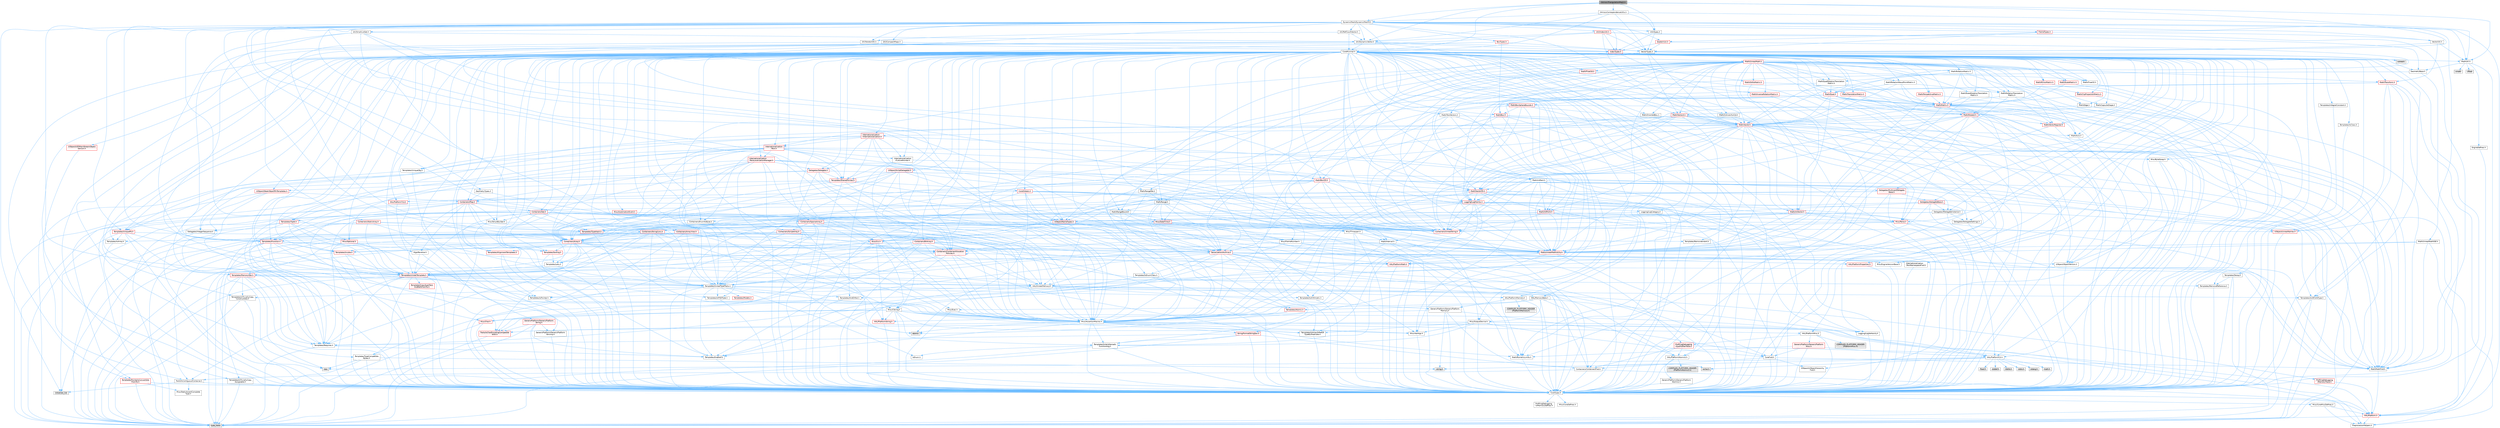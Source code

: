 digraph "IntrinsicTriangulationMesh.h"
{
 // INTERACTIVE_SVG=YES
 // LATEX_PDF_SIZE
  bgcolor="transparent";
  edge [fontname=Helvetica,fontsize=10,labelfontname=Helvetica,labelfontsize=10];
  node [fontname=Helvetica,fontsize=10,shape=box,height=0.2,width=0.4];
  Node1 [id="Node000001",label="IntrinsicTriangulationMesh.h",height=0.2,width=0.4,color="gray40", fillcolor="grey60", style="filled", fontcolor="black",tooltip=" "];
  Node1 -> Node2 [id="edge1_Node000001_Node000002",color="steelblue1",style="solid",tooltip=" "];
  Node2 [id="Node000002",label="CoreMinimal.h",height=0.2,width=0.4,color="grey40", fillcolor="white", style="filled",URL="$d7/d67/CoreMinimal_8h.html",tooltip=" "];
  Node2 -> Node3 [id="edge2_Node000002_Node000003",color="steelblue1",style="solid",tooltip=" "];
  Node3 [id="Node000003",label="CoreTypes.h",height=0.2,width=0.4,color="grey40", fillcolor="white", style="filled",URL="$dc/dec/CoreTypes_8h.html",tooltip=" "];
  Node3 -> Node4 [id="edge3_Node000003_Node000004",color="steelblue1",style="solid",tooltip=" "];
  Node4 [id="Node000004",label="HAL/Platform.h",height=0.2,width=0.4,color="red", fillcolor="#FFF0F0", style="filled",URL="$d9/dd0/Platform_8h.html",tooltip=" "];
  Node4 -> Node7 [id="edge4_Node000004_Node000007",color="steelblue1",style="solid",tooltip=" "];
  Node7 [id="Node000007",label="type_traits",height=0.2,width=0.4,color="grey60", fillcolor="#E0E0E0", style="filled",tooltip=" "];
  Node4 -> Node8 [id="edge5_Node000004_Node000008",color="steelblue1",style="solid",tooltip=" "];
  Node8 [id="Node000008",label="PreprocessorHelpers.h",height=0.2,width=0.4,color="grey40", fillcolor="white", style="filled",URL="$db/ddb/PreprocessorHelpers_8h.html",tooltip=" "];
  Node3 -> Node14 [id="edge6_Node000003_Node000014",color="steelblue1",style="solid",tooltip=" "];
  Node14 [id="Node000014",label="ProfilingDebugging\l/UMemoryDefines.h",height=0.2,width=0.4,color="grey40", fillcolor="white", style="filled",URL="$d2/da2/UMemoryDefines_8h.html",tooltip=" "];
  Node3 -> Node15 [id="edge7_Node000003_Node000015",color="steelblue1",style="solid",tooltip=" "];
  Node15 [id="Node000015",label="Misc/CoreMiscDefines.h",height=0.2,width=0.4,color="grey40", fillcolor="white", style="filled",URL="$da/d38/CoreMiscDefines_8h.html",tooltip=" "];
  Node15 -> Node4 [id="edge8_Node000015_Node000004",color="steelblue1",style="solid",tooltip=" "];
  Node15 -> Node8 [id="edge9_Node000015_Node000008",color="steelblue1",style="solid",tooltip=" "];
  Node3 -> Node16 [id="edge10_Node000003_Node000016",color="steelblue1",style="solid",tooltip=" "];
  Node16 [id="Node000016",label="Misc/CoreDefines.h",height=0.2,width=0.4,color="grey40", fillcolor="white", style="filled",URL="$d3/dd2/CoreDefines_8h.html",tooltip=" "];
  Node2 -> Node17 [id="edge11_Node000002_Node000017",color="steelblue1",style="solid",tooltip=" "];
  Node17 [id="Node000017",label="CoreFwd.h",height=0.2,width=0.4,color="grey40", fillcolor="white", style="filled",URL="$d1/d1e/CoreFwd_8h.html",tooltip=" "];
  Node17 -> Node3 [id="edge12_Node000017_Node000003",color="steelblue1",style="solid",tooltip=" "];
  Node17 -> Node18 [id="edge13_Node000017_Node000018",color="steelblue1",style="solid",tooltip=" "];
  Node18 [id="Node000018",label="Containers/ContainersFwd.h",height=0.2,width=0.4,color="grey40", fillcolor="white", style="filled",URL="$d4/d0a/ContainersFwd_8h.html",tooltip=" "];
  Node18 -> Node4 [id="edge14_Node000018_Node000004",color="steelblue1",style="solid",tooltip=" "];
  Node18 -> Node3 [id="edge15_Node000018_Node000003",color="steelblue1",style="solid",tooltip=" "];
  Node18 -> Node19 [id="edge16_Node000018_Node000019",color="steelblue1",style="solid",tooltip=" "];
  Node19 [id="Node000019",label="Traits/IsContiguousContainer.h",height=0.2,width=0.4,color="grey40", fillcolor="white", style="filled",URL="$d5/d3c/IsContiguousContainer_8h.html",tooltip=" "];
  Node19 -> Node3 [id="edge17_Node000019_Node000003",color="steelblue1",style="solid",tooltip=" "];
  Node19 -> Node20 [id="edge18_Node000019_Node000020",color="steelblue1",style="solid",tooltip=" "];
  Node20 [id="Node000020",label="Misc/StaticAssertComplete\lType.h",height=0.2,width=0.4,color="grey40", fillcolor="white", style="filled",URL="$d5/d4e/StaticAssertCompleteType_8h.html",tooltip=" "];
  Node19 -> Node21 [id="edge19_Node000019_Node000021",color="steelblue1",style="solid",tooltip=" "];
  Node21 [id="Node000021",label="initializer_list",height=0.2,width=0.4,color="grey60", fillcolor="#E0E0E0", style="filled",tooltip=" "];
  Node17 -> Node22 [id="edge20_Node000017_Node000022",color="steelblue1",style="solid",tooltip=" "];
  Node22 [id="Node000022",label="Math/MathFwd.h",height=0.2,width=0.4,color="grey40", fillcolor="white", style="filled",URL="$d2/d10/MathFwd_8h.html",tooltip=" "];
  Node22 -> Node4 [id="edge21_Node000022_Node000004",color="steelblue1",style="solid",tooltip=" "];
  Node17 -> Node23 [id="edge22_Node000017_Node000023",color="steelblue1",style="solid",tooltip=" "];
  Node23 [id="Node000023",label="UObject/UObjectHierarchy\lFwd.h",height=0.2,width=0.4,color="grey40", fillcolor="white", style="filled",URL="$d3/d13/UObjectHierarchyFwd_8h.html",tooltip=" "];
  Node2 -> Node23 [id="edge23_Node000002_Node000023",color="steelblue1",style="solid",tooltip=" "];
  Node2 -> Node18 [id="edge24_Node000002_Node000018",color="steelblue1",style="solid",tooltip=" "];
  Node2 -> Node24 [id="edge25_Node000002_Node000024",color="steelblue1",style="solid",tooltip=" "];
  Node24 [id="Node000024",label="Misc/VarArgs.h",height=0.2,width=0.4,color="grey40", fillcolor="white", style="filled",URL="$d5/d6f/VarArgs_8h.html",tooltip=" "];
  Node24 -> Node3 [id="edge26_Node000024_Node000003",color="steelblue1",style="solid",tooltip=" "];
  Node2 -> Node25 [id="edge27_Node000002_Node000025",color="steelblue1",style="solid",tooltip=" "];
  Node25 [id="Node000025",label="Logging/LogVerbosity.h",height=0.2,width=0.4,color="grey40", fillcolor="white", style="filled",URL="$d2/d8f/LogVerbosity_8h.html",tooltip=" "];
  Node25 -> Node3 [id="edge28_Node000025_Node000003",color="steelblue1",style="solid",tooltip=" "];
  Node2 -> Node26 [id="edge29_Node000002_Node000026",color="steelblue1",style="solid",tooltip=" "];
  Node26 [id="Node000026",label="Misc/OutputDevice.h",height=0.2,width=0.4,color="grey40", fillcolor="white", style="filled",URL="$d7/d32/OutputDevice_8h.html",tooltip=" "];
  Node26 -> Node17 [id="edge30_Node000026_Node000017",color="steelblue1",style="solid",tooltip=" "];
  Node26 -> Node3 [id="edge31_Node000026_Node000003",color="steelblue1",style="solid",tooltip=" "];
  Node26 -> Node25 [id="edge32_Node000026_Node000025",color="steelblue1",style="solid",tooltip=" "];
  Node26 -> Node24 [id="edge33_Node000026_Node000024",color="steelblue1",style="solid",tooltip=" "];
  Node26 -> Node27 [id="edge34_Node000026_Node000027",color="steelblue1",style="solid",tooltip=" "];
  Node27 [id="Node000027",label="Templates/IsArrayOrRefOf\lTypeByPredicate.h",height=0.2,width=0.4,color="grey40", fillcolor="white", style="filled",URL="$d6/da1/IsArrayOrRefOfTypeByPredicate_8h.html",tooltip=" "];
  Node27 -> Node3 [id="edge35_Node000027_Node000003",color="steelblue1",style="solid",tooltip=" "];
  Node26 -> Node28 [id="edge36_Node000026_Node000028",color="steelblue1",style="solid",tooltip=" "];
  Node28 [id="Node000028",label="Templates/IsValidVariadic\lFunctionArg.h",height=0.2,width=0.4,color="grey40", fillcolor="white", style="filled",URL="$d0/dc8/IsValidVariadicFunctionArg_8h.html",tooltip=" "];
  Node28 -> Node3 [id="edge37_Node000028_Node000003",color="steelblue1",style="solid",tooltip=" "];
  Node28 -> Node29 [id="edge38_Node000028_Node000029",color="steelblue1",style="solid",tooltip=" "];
  Node29 [id="Node000029",label="IsEnum.h",height=0.2,width=0.4,color="grey40", fillcolor="white", style="filled",URL="$d4/de5/IsEnum_8h.html",tooltip=" "];
  Node28 -> Node7 [id="edge39_Node000028_Node000007",color="steelblue1",style="solid",tooltip=" "];
  Node26 -> Node30 [id="edge40_Node000026_Node000030",color="steelblue1",style="solid",tooltip=" "];
  Node30 [id="Node000030",label="Traits/IsCharEncodingCompatible\lWith.h",height=0.2,width=0.4,color="red", fillcolor="#FFF0F0", style="filled",URL="$df/dd1/IsCharEncodingCompatibleWith_8h.html",tooltip=" "];
  Node30 -> Node7 [id="edge41_Node000030_Node000007",color="steelblue1",style="solid",tooltip=" "];
  Node2 -> Node32 [id="edge42_Node000002_Node000032",color="steelblue1",style="solid",tooltip=" "];
  Node32 [id="Node000032",label="HAL/PlatformCrt.h",height=0.2,width=0.4,color="grey40", fillcolor="white", style="filled",URL="$d8/d75/PlatformCrt_8h.html",tooltip=" "];
  Node32 -> Node33 [id="edge43_Node000032_Node000033",color="steelblue1",style="solid",tooltip=" "];
  Node33 [id="Node000033",label="new",height=0.2,width=0.4,color="grey60", fillcolor="#E0E0E0", style="filled",tooltip=" "];
  Node32 -> Node34 [id="edge44_Node000032_Node000034",color="steelblue1",style="solid",tooltip=" "];
  Node34 [id="Node000034",label="wchar.h",height=0.2,width=0.4,color="grey60", fillcolor="#E0E0E0", style="filled",tooltip=" "];
  Node32 -> Node35 [id="edge45_Node000032_Node000035",color="steelblue1",style="solid",tooltip=" "];
  Node35 [id="Node000035",label="stddef.h",height=0.2,width=0.4,color="grey60", fillcolor="#E0E0E0", style="filled",tooltip=" "];
  Node32 -> Node36 [id="edge46_Node000032_Node000036",color="steelblue1",style="solid",tooltip=" "];
  Node36 [id="Node000036",label="stdlib.h",height=0.2,width=0.4,color="grey60", fillcolor="#E0E0E0", style="filled",tooltip=" "];
  Node32 -> Node37 [id="edge47_Node000032_Node000037",color="steelblue1",style="solid",tooltip=" "];
  Node37 [id="Node000037",label="stdio.h",height=0.2,width=0.4,color="grey60", fillcolor="#E0E0E0", style="filled",tooltip=" "];
  Node32 -> Node38 [id="edge48_Node000032_Node000038",color="steelblue1",style="solid",tooltip=" "];
  Node38 [id="Node000038",label="stdarg.h",height=0.2,width=0.4,color="grey60", fillcolor="#E0E0E0", style="filled",tooltip=" "];
  Node32 -> Node39 [id="edge49_Node000032_Node000039",color="steelblue1",style="solid",tooltip=" "];
  Node39 [id="Node000039",label="math.h",height=0.2,width=0.4,color="grey60", fillcolor="#E0E0E0", style="filled",tooltip=" "];
  Node32 -> Node40 [id="edge50_Node000032_Node000040",color="steelblue1",style="solid",tooltip=" "];
  Node40 [id="Node000040",label="float.h",height=0.2,width=0.4,color="grey60", fillcolor="#E0E0E0", style="filled",tooltip=" "];
  Node32 -> Node41 [id="edge51_Node000032_Node000041",color="steelblue1",style="solid",tooltip=" "];
  Node41 [id="Node000041",label="string.h",height=0.2,width=0.4,color="grey60", fillcolor="#E0E0E0", style="filled",tooltip=" "];
  Node2 -> Node42 [id="edge52_Node000002_Node000042",color="steelblue1",style="solid",tooltip=" "];
  Node42 [id="Node000042",label="HAL/PlatformMisc.h",height=0.2,width=0.4,color="grey40", fillcolor="white", style="filled",URL="$d0/df5/PlatformMisc_8h.html",tooltip=" "];
  Node42 -> Node3 [id="edge53_Node000042_Node000003",color="steelblue1",style="solid",tooltip=" "];
  Node42 -> Node43 [id="edge54_Node000042_Node000043",color="steelblue1",style="solid",tooltip=" "];
  Node43 [id="Node000043",label="GenericPlatform/GenericPlatform\lMisc.h",height=0.2,width=0.4,color="red", fillcolor="#FFF0F0", style="filled",URL="$db/d9a/GenericPlatformMisc_8h.html",tooltip=" "];
  Node43 -> Node17 [id="edge55_Node000043_Node000017",color="steelblue1",style="solid",tooltip=" "];
  Node43 -> Node3 [id="edge56_Node000043_Node000003",color="steelblue1",style="solid",tooltip=" "];
  Node43 -> Node32 [id="edge57_Node000043_Node000032",color="steelblue1",style="solid",tooltip=" "];
  Node43 -> Node47 [id="edge58_Node000043_Node000047",color="steelblue1",style="solid",tooltip=" "];
  Node47 [id="Node000047",label="Math/NumericLimits.h",height=0.2,width=0.4,color="grey40", fillcolor="white", style="filled",URL="$df/d1b/NumericLimits_8h.html",tooltip=" "];
  Node47 -> Node3 [id="edge59_Node000047_Node000003",color="steelblue1",style="solid",tooltip=" "];
  Node42 -> Node52 [id="edge60_Node000042_Node000052",color="steelblue1",style="solid",tooltip=" "];
  Node52 [id="Node000052",label="COMPILED_PLATFORM_HEADER\l(PlatformMisc.h)",height=0.2,width=0.4,color="grey60", fillcolor="#E0E0E0", style="filled",tooltip=" "];
  Node42 -> Node53 [id="edge61_Node000042_Node000053",color="steelblue1",style="solid",tooltip=" "];
  Node53 [id="Node000053",label="ProfilingDebugging\l/CpuProfilerTrace.h",height=0.2,width=0.4,color="red", fillcolor="#FFF0F0", style="filled",URL="$da/dcb/CpuProfilerTrace_8h.html",tooltip=" "];
  Node53 -> Node3 [id="edge62_Node000053_Node000003",color="steelblue1",style="solid",tooltip=" "];
  Node53 -> Node18 [id="edge63_Node000053_Node000018",color="steelblue1",style="solid",tooltip=" "];
  Node53 -> Node54 [id="edge64_Node000053_Node000054",color="steelblue1",style="solid",tooltip=" "];
  Node54 [id="Node000054",label="HAL/PlatformAtomics.h",height=0.2,width=0.4,color="grey40", fillcolor="white", style="filled",URL="$d3/d36/PlatformAtomics_8h.html",tooltip=" "];
  Node54 -> Node3 [id="edge65_Node000054_Node000003",color="steelblue1",style="solid",tooltip=" "];
  Node54 -> Node55 [id="edge66_Node000054_Node000055",color="steelblue1",style="solid",tooltip=" "];
  Node55 [id="Node000055",label="GenericPlatform/GenericPlatform\lAtomics.h",height=0.2,width=0.4,color="grey40", fillcolor="white", style="filled",URL="$da/d72/GenericPlatformAtomics_8h.html",tooltip=" "];
  Node55 -> Node3 [id="edge67_Node000055_Node000003",color="steelblue1",style="solid",tooltip=" "];
  Node54 -> Node56 [id="edge68_Node000054_Node000056",color="steelblue1",style="solid",tooltip=" "];
  Node56 [id="Node000056",label="COMPILED_PLATFORM_HEADER\l(PlatformAtomics.h)",height=0.2,width=0.4,color="grey60", fillcolor="#E0E0E0", style="filled",tooltip=" "];
  Node53 -> Node8 [id="edge69_Node000053_Node000008",color="steelblue1",style="solid",tooltip=" "];
  Node2 -> Node61 [id="edge70_Node000002_Node000061",color="steelblue1",style="solid",tooltip=" "];
  Node61 [id="Node000061",label="Misc/AssertionMacros.h",height=0.2,width=0.4,color="grey40", fillcolor="white", style="filled",URL="$d0/dfa/AssertionMacros_8h.html",tooltip=" "];
  Node61 -> Node3 [id="edge71_Node000061_Node000003",color="steelblue1",style="solid",tooltip=" "];
  Node61 -> Node4 [id="edge72_Node000061_Node000004",color="steelblue1",style="solid",tooltip=" "];
  Node61 -> Node42 [id="edge73_Node000061_Node000042",color="steelblue1",style="solid",tooltip=" "];
  Node61 -> Node8 [id="edge74_Node000061_Node000008",color="steelblue1",style="solid",tooltip=" "];
  Node61 -> Node62 [id="edge75_Node000061_Node000062",color="steelblue1",style="solid",tooltip=" "];
  Node62 [id="Node000062",label="Templates/EnableIf.h",height=0.2,width=0.4,color="grey40", fillcolor="white", style="filled",URL="$d7/d60/EnableIf_8h.html",tooltip=" "];
  Node62 -> Node3 [id="edge76_Node000062_Node000003",color="steelblue1",style="solid",tooltip=" "];
  Node61 -> Node27 [id="edge77_Node000061_Node000027",color="steelblue1",style="solid",tooltip=" "];
  Node61 -> Node28 [id="edge78_Node000061_Node000028",color="steelblue1",style="solid",tooltip=" "];
  Node61 -> Node30 [id="edge79_Node000061_Node000030",color="steelblue1",style="solid",tooltip=" "];
  Node61 -> Node24 [id="edge80_Node000061_Node000024",color="steelblue1",style="solid",tooltip=" "];
  Node61 -> Node63 [id="edge81_Node000061_Node000063",color="steelblue1",style="solid",tooltip=" "];
  Node63 [id="Node000063",label="String/FormatStringSan.h",height=0.2,width=0.4,color="red", fillcolor="#FFF0F0", style="filled",URL="$d3/d8b/FormatStringSan_8h.html",tooltip=" "];
  Node63 -> Node7 [id="edge82_Node000063_Node000007",color="steelblue1",style="solid",tooltip=" "];
  Node63 -> Node3 [id="edge83_Node000063_Node000003",color="steelblue1",style="solid",tooltip=" "];
  Node63 -> Node64 [id="edge84_Node000063_Node000064",color="steelblue1",style="solid",tooltip=" "];
  Node64 [id="Node000064",label="Templates/Requires.h",height=0.2,width=0.4,color="grey40", fillcolor="white", style="filled",URL="$dc/d96/Requires_8h.html",tooltip=" "];
  Node64 -> Node62 [id="edge85_Node000064_Node000062",color="steelblue1",style="solid",tooltip=" "];
  Node64 -> Node7 [id="edge86_Node000064_Node000007",color="steelblue1",style="solid",tooltip=" "];
  Node63 -> Node28 [id="edge87_Node000063_Node000028",color="steelblue1",style="solid",tooltip=" "];
  Node63 -> Node18 [id="edge88_Node000063_Node000018",color="steelblue1",style="solid",tooltip=" "];
  Node61 -> Node69 [id="edge89_Node000061_Node000069",color="steelblue1",style="solid",tooltip=" "];
  Node69 [id="Node000069",label="atomic",height=0.2,width=0.4,color="grey60", fillcolor="#E0E0E0", style="filled",tooltip=" "];
  Node2 -> Node70 [id="edge90_Node000002_Node000070",color="steelblue1",style="solid",tooltip=" "];
  Node70 [id="Node000070",label="Templates/IsPointer.h",height=0.2,width=0.4,color="grey40", fillcolor="white", style="filled",URL="$d7/d05/IsPointer_8h.html",tooltip=" "];
  Node70 -> Node3 [id="edge91_Node000070_Node000003",color="steelblue1",style="solid",tooltip=" "];
  Node2 -> Node71 [id="edge92_Node000002_Node000071",color="steelblue1",style="solid",tooltip=" "];
  Node71 [id="Node000071",label="HAL/PlatformMemory.h",height=0.2,width=0.4,color="grey40", fillcolor="white", style="filled",URL="$de/d68/PlatformMemory_8h.html",tooltip=" "];
  Node71 -> Node3 [id="edge93_Node000071_Node000003",color="steelblue1",style="solid",tooltip=" "];
  Node71 -> Node72 [id="edge94_Node000071_Node000072",color="steelblue1",style="solid",tooltip=" "];
  Node72 [id="Node000072",label="GenericPlatform/GenericPlatform\lMemory.h",height=0.2,width=0.4,color="grey40", fillcolor="white", style="filled",URL="$dd/d22/GenericPlatformMemory_8h.html",tooltip=" "];
  Node72 -> Node17 [id="edge95_Node000072_Node000017",color="steelblue1",style="solid",tooltip=" "];
  Node72 -> Node3 [id="edge96_Node000072_Node000003",color="steelblue1",style="solid",tooltip=" "];
  Node72 -> Node73 [id="edge97_Node000072_Node000073",color="steelblue1",style="solid",tooltip=" "];
  Node73 [id="Node000073",label="HAL/PlatformString.h",height=0.2,width=0.4,color="red", fillcolor="#FFF0F0", style="filled",URL="$db/db5/PlatformString_8h.html",tooltip=" "];
  Node73 -> Node3 [id="edge98_Node000073_Node000003",color="steelblue1",style="solid",tooltip=" "];
  Node72 -> Node41 [id="edge99_Node000072_Node000041",color="steelblue1",style="solid",tooltip=" "];
  Node72 -> Node34 [id="edge100_Node000072_Node000034",color="steelblue1",style="solid",tooltip=" "];
  Node71 -> Node75 [id="edge101_Node000071_Node000075",color="steelblue1",style="solid",tooltip=" "];
  Node75 [id="Node000075",label="COMPILED_PLATFORM_HEADER\l(PlatformMemory.h)",height=0.2,width=0.4,color="grey60", fillcolor="#E0E0E0", style="filled",tooltip=" "];
  Node2 -> Node54 [id="edge102_Node000002_Node000054",color="steelblue1",style="solid",tooltip=" "];
  Node2 -> Node76 [id="edge103_Node000002_Node000076",color="steelblue1",style="solid",tooltip=" "];
  Node76 [id="Node000076",label="Misc/Exec.h",height=0.2,width=0.4,color="grey40", fillcolor="white", style="filled",URL="$de/ddb/Exec_8h.html",tooltip=" "];
  Node76 -> Node3 [id="edge104_Node000076_Node000003",color="steelblue1",style="solid",tooltip=" "];
  Node76 -> Node61 [id="edge105_Node000076_Node000061",color="steelblue1",style="solid",tooltip=" "];
  Node2 -> Node77 [id="edge106_Node000002_Node000077",color="steelblue1",style="solid",tooltip=" "];
  Node77 [id="Node000077",label="HAL/MemoryBase.h",height=0.2,width=0.4,color="grey40", fillcolor="white", style="filled",URL="$d6/d9f/MemoryBase_8h.html",tooltip=" "];
  Node77 -> Node3 [id="edge107_Node000077_Node000003",color="steelblue1",style="solid",tooltip=" "];
  Node77 -> Node54 [id="edge108_Node000077_Node000054",color="steelblue1",style="solid",tooltip=" "];
  Node77 -> Node32 [id="edge109_Node000077_Node000032",color="steelblue1",style="solid",tooltip=" "];
  Node77 -> Node76 [id="edge110_Node000077_Node000076",color="steelblue1",style="solid",tooltip=" "];
  Node77 -> Node26 [id="edge111_Node000077_Node000026",color="steelblue1",style="solid",tooltip=" "];
  Node77 -> Node78 [id="edge112_Node000077_Node000078",color="steelblue1",style="solid",tooltip=" "];
  Node78 [id="Node000078",label="Templates/Atomic.h",height=0.2,width=0.4,color="red", fillcolor="#FFF0F0", style="filled",URL="$d3/d91/Atomic_8h.html",tooltip=" "];
  Node78 -> Node69 [id="edge113_Node000078_Node000069",color="steelblue1",style="solid",tooltip=" "];
  Node2 -> Node87 [id="edge114_Node000002_Node000087",color="steelblue1",style="solid",tooltip=" "];
  Node87 [id="Node000087",label="HAL/UnrealMemory.h",height=0.2,width=0.4,color="grey40", fillcolor="white", style="filled",URL="$d9/d96/UnrealMemory_8h.html",tooltip=" "];
  Node87 -> Node3 [id="edge115_Node000087_Node000003",color="steelblue1",style="solid",tooltip=" "];
  Node87 -> Node72 [id="edge116_Node000087_Node000072",color="steelblue1",style="solid",tooltip=" "];
  Node87 -> Node77 [id="edge117_Node000087_Node000077",color="steelblue1",style="solid",tooltip=" "];
  Node87 -> Node71 [id="edge118_Node000087_Node000071",color="steelblue1",style="solid",tooltip=" "];
  Node87 -> Node88 [id="edge119_Node000087_Node000088",color="steelblue1",style="solid",tooltip=" "];
  Node88 [id="Node000088",label="ProfilingDebugging\l/MemoryTrace.h",height=0.2,width=0.4,color="red", fillcolor="#FFF0F0", style="filled",URL="$da/dd7/MemoryTrace_8h.html",tooltip=" "];
  Node88 -> Node4 [id="edge120_Node000088_Node000004",color="steelblue1",style="solid",tooltip=" "];
  Node87 -> Node70 [id="edge121_Node000087_Node000070",color="steelblue1",style="solid",tooltip=" "];
  Node2 -> Node89 [id="edge122_Node000002_Node000089",color="steelblue1",style="solid",tooltip=" "];
  Node89 [id="Node000089",label="Templates/IsArithmetic.h",height=0.2,width=0.4,color="grey40", fillcolor="white", style="filled",URL="$d2/d5d/IsArithmetic_8h.html",tooltip=" "];
  Node89 -> Node3 [id="edge123_Node000089_Node000003",color="steelblue1",style="solid",tooltip=" "];
  Node2 -> Node83 [id="edge124_Node000002_Node000083",color="steelblue1",style="solid",tooltip=" "];
  Node83 [id="Node000083",label="Templates/AndOrNot.h",height=0.2,width=0.4,color="grey40", fillcolor="white", style="filled",URL="$db/d0a/AndOrNot_8h.html",tooltip=" "];
  Node83 -> Node3 [id="edge125_Node000083_Node000003",color="steelblue1",style="solid",tooltip=" "];
  Node2 -> Node90 [id="edge126_Node000002_Node000090",color="steelblue1",style="solid",tooltip=" "];
  Node90 [id="Node000090",label="Templates/IsPODType.h",height=0.2,width=0.4,color="grey40", fillcolor="white", style="filled",URL="$d7/db1/IsPODType_8h.html",tooltip=" "];
  Node90 -> Node3 [id="edge127_Node000090_Node000003",color="steelblue1",style="solid",tooltip=" "];
  Node2 -> Node91 [id="edge128_Node000002_Node000091",color="steelblue1",style="solid",tooltip=" "];
  Node91 [id="Node000091",label="Templates/IsUECoreType.h",height=0.2,width=0.4,color="grey40", fillcolor="white", style="filled",URL="$d1/db8/IsUECoreType_8h.html",tooltip=" "];
  Node91 -> Node3 [id="edge129_Node000091_Node000003",color="steelblue1",style="solid",tooltip=" "];
  Node91 -> Node7 [id="edge130_Node000091_Node000007",color="steelblue1",style="solid",tooltip=" "];
  Node2 -> Node84 [id="edge131_Node000002_Node000084",color="steelblue1",style="solid",tooltip=" "];
  Node84 [id="Node000084",label="Templates/IsTriviallyCopy\lConstructible.h",height=0.2,width=0.4,color="grey40", fillcolor="white", style="filled",URL="$d3/d78/IsTriviallyCopyConstructible_8h.html",tooltip=" "];
  Node84 -> Node3 [id="edge132_Node000084_Node000003",color="steelblue1",style="solid",tooltip=" "];
  Node84 -> Node7 [id="edge133_Node000084_Node000007",color="steelblue1",style="solid",tooltip=" "];
  Node2 -> Node92 [id="edge134_Node000002_Node000092",color="steelblue1",style="solid",tooltip=" "];
  Node92 [id="Node000092",label="Templates/UnrealTypeTraits.h",height=0.2,width=0.4,color="grey40", fillcolor="white", style="filled",URL="$d2/d2d/UnrealTypeTraits_8h.html",tooltip=" "];
  Node92 -> Node3 [id="edge135_Node000092_Node000003",color="steelblue1",style="solid",tooltip=" "];
  Node92 -> Node70 [id="edge136_Node000092_Node000070",color="steelblue1",style="solid",tooltip=" "];
  Node92 -> Node61 [id="edge137_Node000092_Node000061",color="steelblue1",style="solid",tooltip=" "];
  Node92 -> Node83 [id="edge138_Node000092_Node000083",color="steelblue1",style="solid",tooltip=" "];
  Node92 -> Node62 [id="edge139_Node000092_Node000062",color="steelblue1",style="solid",tooltip=" "];
  Node92 -> Node89 [id="edge140_Node000092_Node000089",color="steelblue1",style="solid",tooltip=" "];
  Node92 -> Node29 [id="edge141_Node000092_Node000029",color="steelblue1",style="solid",tooltip=" "];
  Node92 -> Node93 [id="edge142_Node000092_Node000093",color="steelblue1",style="solid",tooltip=" "];
  Node93 [id="Node000093",label="Templates/Models.h",height=0.2,width=0.4,color="red", fillcolor="#FFF0F0", style="filled",URL="$d3/d0c/Models_8h.html",tooltip=" "];
  Node92 -> Node90 [id="edge143_Node000092_Node000090",color="steelblue1",style="solid",tooltip=" "];
  Node92 -> Node91 [id="edge144_Node000092_Node000091",color="steelblue1",style="solid",tooltip=" "];
  Node92 -> Node84 [id="edge145_Node000092_Node000084",color="steelblue1",style="solid",tooltip=" "];
  Node2 -> Node62 [id="edge146_Node000002_Node000062",color="steelblue1",style="solid",tooltip=" "];
  Node2 -> Node94 [id="edge147_Node000002_Node000094",color="steelblue1",style="solid",tooltip=" "];
  Node94 [id="Node000094",label="Templates/RemoveReference.h",height=0.2,width=0.4,color="grey40", fillcolor="white", style="filled",URL="$da/dbe/RemoveReference_8h.html",tooltip=" "];
  Node94 -> Node3 [id="edge148_Node000094_Node000003",color="steelblue1",style="solid",tooltip=" "];
  Node2 -> Node95 [id="edge149_Node000002_Node000095",color="steelblue1",style="solid",tooltip=" "];
  Node95 [id="Node000095",label="Templates/IntegralConstant.h",height=0.2,width=0.4,color="grey40", fillcolor="white", style="filled",URL="$db/d1b/IntegralConstant_8h.html",tooltip=" "];
  Node95 -> Node3 [id="edge150_Node000095_Node000003",color="steelblue1",style="solid",tooltip=" "];
  Node2 -> Node96 [id="edge151_Node000002_Node000096",color="steelblue1",style="solid",tooltip=" "];
  Node96 [id="Node000096",label="Templates/IsClass.h",height=0.2,width=0.4,color="grey40", fillcolor="white", style="filled",URL="$db/dcb/IsClass_8h.html",tooltip=" "];
  Node96 -> Node3 [id="edge152_Node000096_Node000003",color="steelblue1",style="solid",tooltip=" "];
  Node2 -> Node97 [id="edge153_Node000002_Node000097",color="steelblue1",style="solid",tooltip=" "];
  Node97 [id="Node000097",label="Templates/TypeCompatible\lBytes.h",height=0.2,width=0.4,color="grey40", fillcolor="white", style="filled",URL="$df/d0a/TypeCompatibleBytes_8h.html",tooltip=" "];
  Node97 -> Node3 [id="edge154_Node000097_Node000003",color="steelblue1",style="solid",tooltip=" "];
  Node97 -> Node41 [id="edge155_Node000097_Node000041",color="steelblue1",style="solid",tooltip=" "];
  Node97 -> Node33 [id="edge156_Node000097_Node000033",color="steelblue1",style="solid",tooltip=" "];
  Node97 -> Node7 [id="edge157_Node000097_Node000007",color="steelblue1",style="solid",tooltip=" "];
  Node2 -> Node19 [id="edge158_Node000002_Node000019",color="steelblue1",style="solid",tooltip=" "];
  Node2 -> Node98 [id="edge159_Node000002_Node000098",color="steelblue1",style="solid",tooltip=" "];
  Node98 [id="Node000098",label="Templates/UnrealTemplate.h",height=0.2,width=0.4,color="red", fillcolor="#FFF0F0", style="filled",URL="$d4/d24/UnrealTemplate_8h.html",tooltip=" "];
  Node98 -> Node3 [id="edge160_Node000098_Node000003",color="steelblue1",style="solid",tooltip=" "];
  Node98 -> Node70 [id="edge161_Node000098_Node000070",color="steelblue1",style="solid",tooltip=" "];
  Node98 -> Node87 [id="edge162_Node000098_Node000087",color="steelblue1",style="solid",tooltip=" "];
  Node98 -> Node99 [id="edge163_Node000098_Node000099",color="steelblue1",style="solid",tooltip=" "];
  Node99 [id="Node000099",label="Templates/CopyQualifiers\lAndRefsFromTo.h",height=0.2,width=0.4,color="red", fillcolor="#FFF0F0", style="filled",URL="$d3/db3/CopyQualifiersAndRefsFromTo_8h.html",tooltip=" "];
  Node98 -> Node92 [id="edge164_Node000098_Node000092",color="steelblue1",style="solid",tooltip=" "];
  Node98 -> Node94 [id="edge165_Node000098_Node000094",color="steelblue1",style="solid",tooltip=" "];
  Node98 -> Node64 [id="edge166_Node000098_Node000064",color="steelblue1",style="solid",tooltip=" "];
  Node98 -> Node97 [id="edge167_Node000098_Node000097",color="steelblue1",style="solid",tooltip=" "];
  Node98 -> Node19 [id="edge168_Node000098_Node000019",color="steelblue1",style="solid",tooltip=" "];
  Node98 -> Node7 [id="edge169_Node000098_Node000007",color="steelblue1",style="solid",tooltip=" "];
  Node2 -> Node47 [id="edge170_Node000002_Node000047",color="steelblue1",style="solid",tooltip=" "];
  Node2 -> Node102 [id="edge171_Node000002_Node000102",color="steelblue1",style="solid",tooltip=" "];
  Node102 [id="Node000102",label="HAL/PlatformMath.h",height=0.2,width=0.4,color="red", fillcolor="#FFF0F0", style="filled",URL="$dc/d53/PlatformMath_8h.html",tooltip=" "];
  Node102 -> Node3 [id="edge172_Node000102_Node000003",color="steelblue1",style="solid",tooltip=" "];
  Node2 -> Node85 [id="edge173_Node000002_Node000085",color="steelblue1",style="solid",tooltip=" "];
  Node85 [id="Node000085",label="Templates/IsTriviallyCopy\lAssignable.h",height=0.2,width=0.4,color="grey40", fillcolor="white", style="filled",URL="$d2/df2/IsTriviallyCopyAssignable_8h.html",tooltip=" "];
  Node85 -> Node3 [id="edge174_Node000085_Node000003",color="steelblue1",style="solid",tooltip=" "];
  Node85 -> Node7 [id="edge175_Node000085_Node000007",color="steelblue1",style="solid",tooltip=" "];
  Node2 -> Node110 [id="edge176_Node000002_Node000110",color="steelblue1",style="solid",tooltip=" "];
  Node110 [id="Node000110",label="Templates/MemoryOps.h",height=0.2,width=0.4,color="red", fillcolor="#FFF0F0", style="filled",URL="$db/dea/MemoryOps_8h.html",tooltip=" "];
  Node110 -> Node3 [id="edge177_Node000110_Node000003",color="steelblue1",style="solid",tooltip=" "];
  Node110 -> Node87 [id="edge178_Node000110_Node000087",color="steelblue1",style="solid",tooltip=" "];
  Node110 -> Node85 [id="edge179_Node000110_Node000085",color="steelblue1",style="solid",tooltip=" "];
  Node110 -> Node84 [id="edge180_Node000110_Node000084",color="steelblue1",style="solid",tooltip=" "];
  Node110 -> Node64 [id="edge181_Node000110_Node000064",color="steelblue1",style="solid",tooltip=" "];
  Node110 -> Node92 [id="edge182_Node000110_Node000092",color="steelblue1",style="solid",tooltip=" "];
  Node110 -> Node33 [id="edge183_Node000110_Node000033",color="steelblue1",style="solid",tooltip=" "];
  Node110 -> Node7 [id="edge184_Node000110_Node000007",color="steelblue1",style="solid",tooltip=" "];
  Node2 -> Node111 [id="edge185_Node000002_Node000111",color="steelblue1",style="solid",tooltip=" "];
  Node111 [id="Node000111",label="Containers/ContainerAllocation\lPolicies.h",height=0.2,width=0.4,color="red", fillcolor="#FFF0F0", style="filled",URL="$d7/dff/ContainerAllocationPolicies_8h.html",tooltip=" "];
  Node111 -> Node3 [id="edge186_Node000111_Node000003",color="steelblue1",style="solid",tooltip=" "];
  Node111 -> Node111 [id="edge187_Node000111_Node000111",color="steelblue1",style="solid",tooltip=" "];
  Node111 -> Node102 [id="edge188_Node000111_Node000102",color="steelblue1",style="solid",tooltip=" "];
  Node111 -> Node87 [id="edge189_Node000111_Node000087",color="steelblue1",style="solid",tooltip=" "];
  Node111 -> Node47 [id="edge190_Node000111_Node000047",color="steelblue1",style="solid",tooltip=" "];
  Node111 -> Node61 [id="edge191_Node000111_Node000061",color="steelblue1",style="solid",tooltip=" "];
  Node111 -> Node110 [id="edge192_Node000111_Node000110",color="steelblue1",style="solid",tooltip=" "];
  Node111 -> Node97 [id="edge193_Node000111_Node000097",color="steelblue1",style="solid",tooltip=" "];
  Node111 -> Node7 [id="edge194_Node000111_Node000007",color="steelblue1",style="solid",tooltip=" "];
  Node2 -> Node114 [id="edge195_Node000002_Node000114",color="steelblue1",style="solid",tooltip=" "];
  Node114 [id="Node000114",label="Templates/IsEnumClass.h",height=0.2,width=0.4,color="grey40", fillcolor="white", style="filled",URL="$d7/d15/IsEnumClass_8h.html",tooltip=" "];
  Node114 -> Node3 [id="edge196_Node000114_Node000003",color="steelblue1",style="solid",tooltip=" "];
  Node114 -> Node83 [id="edge197_Node000114_Node000083",color="steelblue1",style="solid",tooltip=" "];
  Node2 -> Node115 [id="edge198_Node000002_Node000115",color="steelblue1",style="solid",tooltip=" "];
  Node115 [id="Node000115",label="HAL/PlatformProperties.h",height=0.2,width=0.4,color="red", fillcolor="#FFF0F0", style="filled",URL="$d9/db0/PlatformProperties_8h.html",tooltip=" "];
  Node115 -> Node3 [id="edge199_Node000115_Node000003",color="steelblue1",style="solid",tooltip=" "];
  Node2 -> Node118 [id="edge200_Node000002_Node000118",color="steelblue1",style="solid",tooltip=" "];
  Node118 [id="Node000118",label="Misc/EngineVersionBase.h",height=0.2,width=0.4,color="grey40", fillcolor="white", style="filled",URL="$d5/d2b/EngineVersionBase_8h.html",tooltip=" "];
  Node118 -> Node3 [id="edge201_Node000118_Node000003",color="steelblue1",style="solid",tooltip=" "];
  Node2 -> Node119 [id="edge202_Node000002_Node000119",color="steelblue1",style="solid",tooltip=" "];
  Node119 [id="Node000119",label="Internationalization\l/TextNamespaceFwd.h",height=0.2,width=0.4,color="grey40", fillcolor="white", style="filled",URL="$d8/d97/TextNamespaceFwd_8h.html",tooltip=" "];
  Node119 -> Node3 [id="edge203_Node000119_Node000003",color="steelblue1",style="solid",tooltip=" "];
  Node2 -> Node120 [id="edge204_Node000002_Node000120",color="steelblue1",style="solid",tooltip=" "];
  Node120 [id="Node000120",label="Serialization/Archive.h",height=0.2,width=0.4,color="red", fillcolor="#FFF0F0", style="filled",URL="$d7/d3b/Archive_8h.html",tooltip=" "];
  Node120 -> Node17 [id="edge205_Node000120_Node000017",color="steelblue1",style="solid",tooltip=" "];
  Node120 -> Node3 [id="edge206_Node000120_Node000003",color="steelblue1",style="solid",tooltip=" "];
  Node120 -> Node115 [id="edge207_Node000120_Node000115",color="steelblue1",style="solid",tooltip=" "];
  Node120 -> Node119 [id="edge208_Node000120_Node000119",color="steelblue1",style="solid",tooltip=" "];
  Node120 -> Node22 [id="edge209_Node000120_Node000022",color="steelblue1",style="solid",tooltip=" "];
  Node120 -> Node61 [id="edge210_Node000120_Node000061",color="steelblue1",style="solid",tooltip=" "];
  Node120 -> Node118 [id="edge211_Node000120_Node000118",color="steelblue1",style="solid",tooltip=" "];
  Node120 -> Node24 [id="edge212_Node000120_Node000024",color="steelblue1",style="solid",tooltip=" "];
  Node120 -> Node62 [id="edge213_Node000120_Node000062",color="steelblue1",style="solid",tooltip=" "];
  Node120 -> Node27 [id="edge214_Node000120_Node000027",color="steelblue1",style="solid",tooltip=" "];
  Node120 -> Node114 [id="edge215_Node000120_Node000114",color="steelblue1",style="solid",tooltip=" "];
  Node120 -> Node28 [id="edge216_Node000120_Node000028",color="steelblue1",style="solid",tooltip=" "];
  Node120 -> Node98 [id="edge217_Node000120_Node000098",color="steelblue1",style="solid",tooltip=" "];
  Node120 -> Node30 [id="edge218_Node000120_Node000030",color="steelblue1",style="solid",tooltip=" "];
  Node120 -> Node123 [id="edge219_Node000120_Node000123",color="steelblue1",style="solid",tooltip=" "];
  Node123 [id="Node000123",label="UObject/ObjectVersion.h",height=0.2,width=0.4,color="grey40", fillcolor="white", style="filled",URL="$da/d63/ObjectVersion_8h.html",tooltip=" "];
  Node123 -> Node3 [id="edge220_Node000123_Node000003",color="steelblue1",style="solid",tooltip=" "];
  Node2 -> Node124 [id="edge221_Node000002_Node000124",color="steelblue1",style="solid",tooltip=" "];
  Node124 [id="Node000124",label="Templates/Less.h",height=0.2,width=0.4,color="grey40", fillcolor="white", style="filled",URL="$de/dc8/Less_8h.html",tooltip=" "];
  Node124 -> Node3 [id="edge222_Node000124_Node000003",color="steelblue1",style="solid",tooltip=" "];
  Node124 -> Node98 [id="edge223_Node000124_Node000098",color="steelblue1",style="solid",tooltip=" "];
  Node2 -> Node125 [id="edge224_Node000002_Node000125",color="steelblue1",style="solid",tooltip=" "];
  Node125 [id="Node000125",label="Templates/Sorting.h",height=0.2,width=0.4,color="red", fillcolor="#FFF0F0", style="filled",URL="$d3/d9e/Sorting_8h.html",tooltip=" "];
  Node125 -> Node3 [id="edge225_Node000125_Node000003",color="steelblue1",style="solid",tooltip=" "];
  Node125 -> Node102 [id="edge226_Node000125_Node000102",color="steelblue1",style="solid",tooltip=" "];
  Node125 -> Node124 [id="edge227_Node000125_Node000124",color="steelblue1",style="solid",tooltip=" "];
  Node2 -> Node136 [id="edge228_Node000002_Node000136",color="steelblue1",style="solid",tooltip=" "];
  Node136 [id="Node000136",label="Misc/Char.h",height=0.2,width=0.4,color="red", fillcolor="#FFF0F0", style="filled",URL="$d0/d58/Char_8h.html",tooltip=" "];
  Node136 -> Node3 [id="edge229_Node000136_Node000003",color="steelblue1",style="solid",tooltip=" "];
  Node136 -> Node7 [id="edge230_Node000136_Node000007",color="steelblue1",style="solid",tooltip=" "];
  Node2 -> Node139 [id="edge231_Node000002_Node000139",color="steelblue1",style="solid",tooltip=" "];
  Node139 [id="Node000139",label="GenericPlatform/GenericPlatform\lStricmp.h",height=0.2,width=0.4,color="grey40", fillcolor="white", style="filled",URL="$d2/d86/GenericPlatformStricmp_8h.html",tooltip=" "];
  Node139 -> Node3 [id="edge232_Node000139_Node000003",color="steelblue1",style="solid",tooltip=" "];
  Node2 -> Node140 [id="edge233_Node000002_Node000140",color="steelblue1",style="solid",tooltip=" "];
  Node140 [id="Node000140",label="GenericPlatform/GenericPlatform\lString.h",height=0.2,width=0.4,color="red", fillcolor="#FFF0F0", style="filled",URL="$dd/d20/GenericPlatformString_8h.html",tooltip=" "];
  Node140 -> Node3 [id="edge234_Node000140_Node000003",color="steelblue1",style="solid",tooltip=" "];
  Node140 -> Node139 [id="edge235_Node000140_Node000139",color="steelblue1",style="solid",tooltip=" "];
  Node140 -> Node62 [id="edge236_Node000140_Node000062",color="steelblue1",style="solid",tooltip=" "];
  Node140 -> Node30 [id="edge237_Node000140_Node000030",color="steelblue1",style="solid",tooltip=" "];
  Node140 -> Node7 [id="edge238_Node000140_Node000007",color="steelblue1",style="solid",tooltip=" "];
  Node2 -> Node73 [id="edge239_Node000002_Node000073",color="steelblue1",style="solid",tooltip=" "];
  Node2 -> Node143 [id="edge240_Node000002_Node000143",color="steelblue1",style="solid",tooltip=" "];
  Node143 [id="Node000143",label="Misc/CString.h",height=0.2,width=0.4,color="grey40", fillcolor="white", style="filled",URL="$d2/d49/CString_8h.html",tooltip=" "];
  Node143 -> Node3 [id="edge241_Node000143_Node000003",color="steelblue1",style="solid",tooltip=" "];
  Node143 -> Node32 [id="edge242_Node000143_Node000032",color="steelblue1",style="solid",tooltip=" "];
  Node143 -> Node73 [id="edge243_Node000143_Node000073",color="steelblue1",style="solid",tooltip=" "];
  Node143 -> Node61 [id="edge244_Node000143_Node000061",color="steelblue1",style="solid",tooltip=" "];
  Node143 -> Node136 [id="edge245_Node000143_Node000136",color="steelblue1",style="solid",tooltip=" "];
  Node143 -> Node24 [id="edge246_Node000143_Node000024",color="steelblue1",style="solid",tooltip=" "];
  Node143 -> Node27 [id="edge247_Node000143_Node000027",color="steelblue1",style="solid",tooltip=" "];
  Node143 -> Node28 [id="edge248_Node000143_Node000028",color="steelblue1",style="solid",tooltip=" "];
  Node143 -> Node30 [id="edge249_Node000143_Node000030",color="steelblue1",style="solid",tooltip=" "];
  Node2 -> Node144 [id="edge250_Node000002_Node000144",color="steelblue1",style="solid",tooltip=" "];
  Node144 [id="Node000144",label="Misc/Crc.h",height=0.2,width=0.4,color="red", fillcolor="#FFF0F0", style="filled",URL="$d4/dd2/Crc_8h.html",tooltip=" "];
  Node144 -> Node3 [id="edge251_Node000144_Node000003",color="steelblue1",style="solid",tooltip=" "];
  Node144 -> Node73 [id="edge252_Node000144_Node000073",color="steelblue1",style="solid",tooltip=" "];
  Node144 -> Node61 [id="edge253_Node000144_Node000061",color="steelblue1",style="solid",tooltip=" "];
  Node144 -> Node143 [id="edge254_Node000144_Node000143",color="steelblue1",style="solid",tooltip=" "];
  Node144 -> Node136 [id="edge255_Node000144_Node000136",color="steelblue1",style="solid",tooltip=" "];
  Node144 -> Node92 [id="edge256_Node000144_Node000092",color="steelblue1",style="solid",tooltip=" "];
  Node2 -> Node135 [id="edge257_Node000002_Node000135",color="steelblue1",style="solid",tooltip=" "];
  Node135 [id="Node000135",label="Math/UnrealMathUtility.h",height=0.2,width=0.4,color="red", fillcolor="#FFF0F0", style="filled",URL="$db/db8/UnrealMathUtility_8h.html",tooltip=" "];
  Node135 -> Node3 [id="edge258_Node000135_Node000003",color="steelblue1",style="solid",tooltip=" "];
  Node135 -> Node61 [id="edge259_Node000135_Node000061",color="steelblue1",style="solid",tooltip=" "];
  Node135 -> Node102 [id="edge260_Node000135_Node000102",color="steelblue1",style="solid",tooltip=" "];
  Node135 -> Node22 [id="edge261_Node000135_Node000022",color="steelblue1",style="solid",tooltip=" "];
  Node135 -> Node64 [id="edge262_Node000135_Node000064",color="steelblue1",style="solid",tooltip=" "];
  Node2 -> Node145 [id="edge263_Node000002_Node000145",color="steelblue1",style="solid",tooltip=" "];
  Node145 [id="Node000145",label="Containers/UnrealString.h",height=0.2,width=0.4,color="red", fillcolor="#FFF0F0", style="filled",URL="$d5/dba/UnrealString_8h.html",tooltip=" "];
  Node2 -> Node149 [id="edge264_Node000002_Node000149",color="steelblue1",style="solid",tooltip=" "];
  Node149 [id="Node000149",label="Containers/Array.h",height=0.2,width=0.4,color="red", fillcolor="#FFF0F0", style="filled",URL="$df/dd0/Array_8h.html",tooltip=" "];
  Node149 -> Node3 [id="edge265_Node000149_Node000003",color="steelblue1",style="solid",tooltip=" "];
  Node149 -> Node61 [id="edge266_Node000149_Node000061",color="steelblue1",style="solid",tooltip=" "];
  Node149 -> Node87 [id="edge267_Node000149_Node000087",color="steelblue1",style="solid",tooltip=" "];
  Node149 -> Node92 [id="edge268_Node000149_Node000092",color="steelblue1",style="solid",tooltip=" "];
  Node149 -> Node98 [id="edge269_Node000149_Node000098",color="steelblue1",style="solid",tooltip=" "];
  Node149 -> Node111 [id="edge270_Node000149_Node000111",color="steelblue1",style="solid",tooltip=" "];
  Node149 -> Node120 [id="edge271_Node000149_Node000120",color="steelblue1",style="solid",tooltip=" "];
  Node149 -> Node128 [id="edge272_Node000149_Node000128",color="steelblue1",style="solid",tooltip=" "];
  Node128 [id="Node000128",label="Templates/Invoke.h",height=0.2,width=0.4,color="red", fillcolor="#FFF0F0", style="filled",URL="$d7/deb/Invoke_8h.html",tooltip=" "];
  Node128 -> Node3 [id="edge273_Node000128_Node000003",color="steelblue1",style="solid",tooltip=" "];
  Node128 -> Node98 [id="edge274_Node000128_Node000098",color="steelblue1",style="solid",tooltip=" "];
  Node128 -> Node7 [id="edge275_Node000128_Node000007",color="steelblue1",style="solid",tooltip=" "];
  Node149 -> Node124 [id="edge276_Node000149_Node000124",color="steelblue1",style="solid",tooltip=" "];
  Node149 -> Node64 [id="edge277_Node000149_Node000064",color="steelblue1",style="solid",tooltip=" "];
  Node149 -> Node125 [id="edge278_Node000149_Node000125",color="steelblue1",style="solid",tooltip=" "];
  Node149 -> Node172 [id="edge279_Node000149_Node000172",color="steelblue1",style="solid",tooltip=" "];
  Node172 [id="Node000172",label="Templates/AlignmentTemplates.h",height=0.2,width=0.4,color="red", fillcolor="#FFF0F0", style="filled",URL="$dd/d32/AlignmentTemplates_8h.html",tooltip=" "];
  Node172 -> Node3 [id="edge280_Node000172_Node000003",color="steelblue1",style="solid",tooltip=" "];
  Node172 -> Node70 [id="edge281_Node000172_Node000070",color="steelblue1",style="solid",tooltip=" "];
  Node149 -> Node7 [id="edge282_Node000149_Node000007",color="steelblue1",style="solid",tooltip=" "];
  Node2 -> Node173 [id="edge283_Node000002_Node000173",color="steelblue1",style="solid",tooltip=" "];
  Node173 [id="Node000173",label="Misc/FrameNumber.h",height=0.2,width=0.4,color="grey40", fillcolor="white", style="filled",URL="$dd/dbd/FrameNumber_8h.html",tooltip=" "];
  Node173 -> Node3 [id="edge284_Node000173_Node000003",color="steelblue1",style="solid",tooltip=" "];
  Node173 -> Node47 [id="edge285_Node000173_Node000047",color="steelblue1",style="solid",tooltip=" "];
  Node173 -> Node135 [id="edge286_Node000173_Node000135",color="steelblue1",style="solid",tooltip=" "];
  Node173 -> Node62 [id="edge287_Node000173_Node000062",color="steelblue1",style="solid",tooltip=" "];
  Node173 -> Node92 [id="edge288_Node000173_Node000092",color="steelblue1",style="solid",tooltip=" "];
  Node2 -> Node174 [id="edge289_Node000002_Node000174",color="steelblue1",style="solid",tooltip=" "];
  Node174 [id="Node000174",label="Misc/Timespan.h",height=0.2,width=0.4,color="grey40", fillcolor="white", style="filled",URL="$da/dd9/Timespan_8h.html",tooltip=" "];
  Node174 -> Node3 [id="edge290_Node000174_Node000003",color="steelblue1",style="solid",tooltip=" "];
  Node174 -> Node175 [id="edge291_Node000174_Node000175",color="steelblue1",style="solid",tooltip=" "];
  Node175 [id="Node000175",label="Math/Interval.h",height=0.2,width=0.4,color="grey40", fillcolor="white", style="filled",URL="$d1/d55/Interval_8h.html",tooltip=" "];
  Node175 -> Node3 [id="edge292_Node000175_Node000003",color="steelblue1",style="solid",tooltip=" "];
  Node175 -> Node89 [id="edge293_Node000175_Node000089",color="steelblue1",style="solid",tooltip=" "];
  Node175 -> Node92 [id="edge294_Node000175_Node000092",color="steelblue1",style="solid",tooltip=" "];
  Node175 -> Node47 [id="edge295_Node000175_Node000047",color="steelblue1",style="solid",tooltip=" "];
  Node175 -> Node135 [id="edge296_Node000175_Node000135",color="steelblue1",style="solid",tooltip=" "];
  Node174 -> Node135 [id="edge297_Node000174_Node000135",color="steelblue1",style="solid",tooltip=" "];
  Node174 -> Node61 [id="edge298_Node000174_Node000061",color="steelblue1",style="solid",tooltip=" "];
  Node2 -> Node176 [id="edge299_Node000002_Node000176",color="steelblue1",style="solid",tooltip=" "];
  Node176 [id="Node000176",label="Containers/StringConv.h",height=0.2,width=0.4,color="red", fillcolor="#FFF0F0", style="filled",URL="$d3/ddf/StringConv_8h.html",tooltip=" "];
  Node176 -> Node3 [id="edge300_Node000176_Node000003",color="steelblue1",style="solid",tooltip=" "];
  Node176 -> Node61 [id="edge301_Node000176_Node000061",color="steelblue1",style="solid",tooltip=" "];
  Node176 -> Node111 [id="edge302_Node000176_Node000111",color="steelblue1",style="solid",tooltip=" "];
  Node176 -> Node149 [id="edge303_Node000176_Node000149",color="steelblue1",style="solid",tooltip=" "];
  Node176 -> Node143 [id="edge304_Node000176_Node000143",color="steelblue1",style="solid",tooltip=" "];
  Node176 -> Node177 [id="edge305_Node000176_Node000177",color="steelblue1",style="solid",tooltip=" "];
  Node177 [id="Node000177",label="Templates/IsArray.h",height=0.2,width=0.4,color="grey40", fillcolor="white", style="filled",URL="$d8/d8d/IsArray_8h.html",tooltip=" "];
  Node177 -> Node3 [id="edge306_Node000177_Node000003",color="steelblue1",style="solid",tooltip=" "];
  Node176 -> Node98 [id="edge307_Node000176_Node000098",color="steelblue1",style="solid",tooltip=" "];
  Node176 -> Node92 [id="edge308_Node000176_Node000092",color="steelblue1",style="solid",tooltip=" "];
  Node176 -> Node30 [id="edge309_Node000176_Node000030",color="steelblue1",style="solid",tooltip=" "];
  Node176 -> Node19 [id="edge310_Node000176_Node000019",color="steelblue1",style="solid",tooltip=" "];
  Node176 -> Node7 [id="edge311_Node000176_Node000007",color="steelblue1",style="solid",tooltip=" "];
  Node2 -> Node178 [id="edge312_Node000002_Node000178",color="steelblue1",style="solid",tooltip=" "];
  Node178 [id="Node000178",label="UObject/UnrealNames.h",height=0.2,width=0.4,color="red", fillcolor="#FFF0F0", style="filled",URL="$d8/db1/UnrealNames_8h.html",tooltip=" "];
  Node178 -> Node3 [id="edge313_Node000178_Node000003",color="steelblue1",style="solid",tooltip=" "];
  Node2 -> Node180 [id="edge314_Node000002_Node000180",color="steelblue1",style="solid",tooltip=" "];
  Node180 [id="Node000180",label="UObject/NameTypes.h",height=0.2,width=0.4,color="red", fillcolor="#FFF0F0", style="filled",URL="$d6/d35/NameTypes_8h.html",tooltip=" "];
  Node180 -> Node3 [id="edge315_Node000180_Node000003",color="steelblue1",style="solid",tooltip=" "];
  Node180 -> Node61 [id="edge316_Node000180_Node000061",color="steelblue1",style="solid",tooltip=" "];
  Node180 -> Node87 [id="edge317_Node000180_Node000087",color="steelblue1",style="solid",tooltip=" "];
  Node180 -> Node92 [id="edge318_Node000180_Node000092",color="steelblue1",style="solid",tooltip=" "];
  Node180 -> Node98 [id="edge319_Node000180_Node000098",color="steelblue1",style="solid",tooltip=" "];
  Node180 -> Node145 [id="edge320_Node000180_Node000145",color="steelblue1",style="solid",tooltip=" "];
  Node180 -> Node176 [id="edge321_Node000180_Node000176",color="steelblue1",style="solid",tooltip=" "];
  Node180 -> Node178 [id="edge322_Node000180_Node000178",color="steelblue1",style="solid",tooltip=" "];
  Node180 -> Node78 [id="edge323_Node000180_Node000078",color="steelblue1",style="solid",tooltip=" "];
  Node2 -> Node188 [id="edge324_Node000002_Node000188",color="steelblue1",style="solid",tooltip=" "];
  Node188 [id="Node000188",label="Misc/Parse.h",height=0.2,width=0.4,color="red", fillcolor="#FFF0F0", style="filled",URL="$dc/d71/Parse_8h.html",tooltip=" "];
  Node188 -> Node145 [id="edge325_Node000188_Node000145",color="steelblue1",style="solid",tooltip=" "];
  Node188 -> Node3 [id="edge326_Node000188_Node000003",color="steelblue1",style="solid",tooltip=" "];
  Node188 -> Node32 [id="edge327_Node000188_Node000032",color="steelblue1",style="solid",tooltip=" "];
  Node188 -> Node189 [id="edge328_Node000188_Node000189",color="steelblue1",style="solid",tooltip=" "];
  Node189 [id="Node000189",label="Templates/Function.h",height=0.2,width=0.4,color="red", fillcolor="#FFF0F0", style="filled",URL="$df/df5/Function_8h.html",tooltip=" "];
  Node189 -> Node3 [id="edge329_Node000189_Node000003",color="steelblue1",style="solid",tooltip=" "];
  Node189 -> Node61 [id="edge330_Node000189_Node000061",color="steelblue1",style="solid",tooltip=" "];
  Node189 -> Node87 [id="edge331_Node000189_Node000087",color="steelblue1",style="solid",tooltip=" "];
  Node189 -> Node92 [id="edge332_Node000189_Node000092",color="steelblue1",style="solid",tooltip=" "];
  Node189 -> Node128 [id="edge333_Node000189_Node000128",color="steelblue1",style="solid",tooltip=" "];
  Node189 -> Node98 [id="edge334_Node000189_Node000098",color="steelblue1",style="solid",tooltip=" "];
  Node189 -> Node64 [id="edge335_Node000189_Node000064",color="steelblue1",style="solid",tooltip=" "];
  Node189 -> Node135 [id="edge336_Node000189_Node000135",color="steelblue1",style="solid",tooltip=" "];
  Node189 -> Node33 [id="edge337_Node000189_Node000033",color="steelblue1",style="solid",tooltip=" "];
  Node189 -> Node7 [id="edge338_Node000189_Node000007",color="steelblue1",style="solid",tooltip=" "];
  Node2 -> Node172 [id="edge339_Node000002_Node000172",color="steelblue1",style="solid",tooltip=" "];
  Node2 -> Node191 [id="edge340_Node000002_Node000191",color="steelblue1",style="solid",tooltip=" "];
  Node191 [id="Node000191",label="Misc/StructBuilder.h",height=0.2,width=0.4,color="grey40", fillcolor="white", style="filled",URL="$d9/db3/StructBuilder_8h.html",tooltip=" "];
  Node191 -> Node3 [id="edge341_Node000191_Node000003",color="steelblue1",style="solid",tooltip=" "];
  Node191 -> Node135 [id="edge342_Node000191_Node000135",color="steelblue1",style="solid",tooltip=" "];
  Node191 -> Node172 [id="edge343_Node000191_Node000172",color="steelblue1",style="solid",tooltip=" "];
  Node2 -> Node104 [id="edge344_Node000002_Node000104",color="steelblue1",style="solid",tooltip=" "];
  Node104 [id="Node000104",label="Templates/Decay.h",height=0.2,width=0.4,color="grey40", fillcolor="white", style="filled",URL="$dd/d0f/Decay_8h.html",tooltip=" "];
  Node104 -> Node3 [id="edge345_Node000104_Node000003",color="steelblue1",style="solid",tooltip=" "];
  Node104 -> Node94 [id="edge346_Node000104_Node000094",color="steelblue1",style="solid",tooltip=" "];
  Node104 -> Node7 [id="edge347_Node000104_Node000007",color="steelblue1",style="solid",tooltip=" "];
  Node2 -> Node192 [id="edge348_Node000002_Node000192",color="steelblue1",style="solid",tooltip=" "];
  Node192 [id="Node000192",label="Templates/PointerIsConvertible\lFromTo.h",height=0.2,width=0.4,color="red", fillcolor="#FFF0F0", style="filled",URL="$d6/d65/PointerIsConvertibleFromTo_8h.html",tooltip=" "];
  Node192 -> Node3 [id="edge349_Node000192_Node000003",color="steelblue1",style="solid",tooltip=" "];
  Node192 -> Node20 [id="edge350_Node000192_Node000020",color="steelblue1",style="solid",tooltip=" "];
  Node192 -> Node7 [id="edge351_Node000192_Node000007",color="steelblue1",style="solid",tooltip=" "];
  Node2 -> Node128 [id="edge352_Node000002_Node000128",color="steelblue1",style="solid",tooltip=" "];
  Node2 -> Node189 [id="edge353_Node000002_Node000189",color="steelblue1",style="solid",tooltip=" "];
  Node2 -> Node161 [id="edge354_Node000002_Node000161",color="steelblue1",style="solid",tooltip=" "];
  Node161 [id="Node000161",label="Templates/TypeHash.h",height=0.2,width=0.4,color="red", fillcolor="#FFF0F0", style="filled",URL="$d1/d62/TypeHash_8h.html",tooltip=" "];
  Node161 -> Node3 [id="edge355_Node000161_Node000003",color="steelblue1",style="solid",tooltip=" "];
  Node161 -> Node64 [id="edge356_Node000161_Node000064",color="steelblue1",style="solid",tooltip=" "];
  Node161 -> Node144 [id="edge357_Node000161_Node000144",color="steelblue1",style="solid",tooltip=" "];
  Node161 -> Node7 [id="edge358_Node000161_Node000007",color="steelblue1",style="solid",tooltip=" "];
  Node2 -> Node193 [id="edge359_Node000002_Node000193",color="steelblue1",style="solid",tooltip=" "];
  Node193 [id="Node000193",label="Containers/ScriptArray.h",height=0.2,width=0.4,color="red", fillcolor="#FFF0F0", style="filled",URL="$dc/daf/ScriptArray_8h.html",tooltip=" "];
  Node193 -> Node3 [id="edge360_Node000193_Node000003",color="steelblue1",style="solid",tooltip=" "];
  Node193 -> Node61 [id="edge361_Node000193_Node000061",color="steelblue1",style="solid",tooltip=" "];
  Node193 -> Node87 [id="edge362_Node000193_Node000087",color="steelblue1",style="solid",tooltip=" "];
  Node193 -> Node111 [id="edge363_Node000193_Node000111",color="steelblue1",style="solid",tooltip=" "];
  Node193 -> Node149 [id="edge364_Node000193_Node000149",color="steelblue1",style="solid",tooltip=" "];
  Node193 -> Node21 [id="edge365_Node000193_Node000021",color="steelblue1",style="solid",tooltip=" "];
  Node2 -> Node194 [id="edge366_Node000002_Node000194",color="steelblue1",style="solid",tooltip=" "];
  Node194 [id="Node000194",label="Containers/BitArray.h",height=0.2,width=0.4,color="red", fillcolor="#FFF0F0", style="filled",URL="$d1/de4/BitArray_8h.html",tooltip=" "];
  Node194 -> Node111 [id="edge367_Node000194_Node000111",color="steelblue1",style="solid",tooltip=" "];
  Node194 -> Node3 [id="edge368_Node000194_Node000003",color="steelblue1",style="solid",tooltip=" "];
  Node194 -> Node54 [id="edge369_Node000194_Node000054",color="steelblue1",style="solid",tooltip=" "];
  Node194 -> Node87 [id="edge370_Node000194_Node000087",color="steelblue1",style="solid",tooltip=" "];
  Node194 -> Node135 [id="edge371_Node000194_Node000135",color="steelblue1",style="solid",tooltip=" "];
  Node194 -> Node61 [id="edge372_Node000194_Node000061",color="steelblue1",style="solid",tooltip=" "];
  Node194 -> Node120 [id="edge373_Node000194_Node000120",color="steelblue1",style="solid",tooltip=" "];
  Node194 -> Node62 [id="edge374_Node000194_Node000062",color="steelblue1",style="solid",tooltip=" "];
  Node194 -> Node128 [id="edge375_Node000194_Node000128",color="steelblue1",style="solid",tooltip=" "];
  Node194 -> Node98 [id="edge376_Node000194_Node000098",color="steelblue1",style="solid",tooltip=" "];
  Node194 -> Node92 [id="edge377_Node000194_Node000092",color="steelblue1",style="solid",tooltip=" "];
  Node2 -> Node195 [id="edge378_Node000002_Node000195",color="steelblue1",style="solid",tooltip=" "];
  Node195 [id="Node000195",label="Containers/SparseArray.h",height=0.2,width=0.4,color="red", fillcolor="#FFF0F0", style="filled",URL="$d5/dbf/SparseArray_8h.html",tooltip=" "];
  Node195 -> Node3 [id="edge379_Node000195_Node000003",color="steelblue1",style="solid",tooltip=" "];
  Node195 -> Node61 [id="edge380_Node000195_Node000061",color="steelblue1",style="solid",tooltip=" "];
  Node195 -> Node87 [id="edge381_Node000195_Node000087",color="steelblue1",style="solid",tooltip=" "];
  Node195 -> Node92 [id="edge382_Node000195_Node000092",color="steelblue1",style="solid",tooltip=" "];
  Node195 -> Node98 [id="edge383_Node000195_Node000098",color="steelblue1",style="solid",tooltip=" "];
  Node195 -> Node111 [id="edge384_Node000195_Node000111",color="steelblue1",style="solid",tooltip=" "];
  Node195 -> Node124 [id="edge385_Node000195_Node000124",color="steelblue1",style="solid",tooltip=" "];
  Node195 -> Node149 [id="edge386_Node000195_Node000149",color="steelblue1",style="solid",tooltip=" "];
  Node195 -> Node135 [id="edge387_Node000195_Node000135",color="steelblue1",style="solid",tooltip=" "];
  Node195 -> Node193 [id="edge388_Node000195_Node000193",color="steelblue1",style="solid",tooltip=" "];
  Node195 -> Node194 [id="edge389_Node000195_Node000194",color="steelblue1",style="solid",tooltip=" "];
  Node195 -> Node145 [id="edge390_Node000195_Node000145",color="steelblue1",style="solid",tooltip=" "];
  Node2 -> Node211 [id="edge391_Node000002_Node000211",color="steelblue1",style="solid",tooltip=" "];
  Node211 [id="Node000211",label="Containers/Set.h",height=0.2,width=0.4,color="red", fillcolor="#FFF0F0", style="filled",URL="$d4/d45/Set_8h.html",tooltip=" "];
  Node211 -> Node111 [id="edge392_Node000211_Node000111",color="steelblue1",style="solid",tooltip=" "];
  Node211 -> Node195 [id="edge393_Node000211_Node000195",color="steelblue1",style="solid",tooltip=" "];
  Node211 -> Node18 [id="edge394_Node000211_Node000018",color="steelblue1",style="solid",tooltip=" "];
  Node211 -> Node135 [id="edge395_Node000211_Node000135",color="steelblue1",style="solid",tooltip=" "];
  Node211 -> Node61 [id="edge396_Node000211_Node000061",color="steelblue1",style="solid",tooltip=" "];
  Node211 -> Node191 [id="edge397_Node000211_Node000191",color="steelblue1",style="solid",tooltip=" "];
  Node211 -> Node189 [id="edge398_Node000211_Node000189",color="steelblue1",style="solid",tooltip=" "];
  Node211 -> Node125 [id="edge399_Node000211_Node000125",color="steelblue1",style="solid",tooltip=" "];
  Node211 -> Node161 [id="edge400_Node000211_Node000161",color="steelblue1",style="solid",tooltip=" "];
  Node211 -> Node98 [id="edge401_Node000211_Node000098",color="steelblue1",style="solid",tooltip=" "];
  Node211 -> Node21 [id="edge402_Node000211_Node000021",color="steelblue1",style="solid",tooltip=" "];
  Node211 -> Node7 [id="edge403_Node000211_Node000007",color="steelblue1",style="solid",tooltip=" "];
  Node2 -> Node214 [id="edge404_Node000002_Node000214",color="steelblue1",style="solid",tooltip=" "];
  Node214 [id="Node000214",label="Algo/Reverse.h",height=0.2,width=0.4,color="grey40", fillcolor="white", style="filled",URL="$d5/d93/Reverse_8h.html",tooltip=" "];
  Node214 -> Node3 [id="edge405_Node000214_Node000003",color="steelblue1",style="solid",tooltip=" "];
  Node214 -> Node98 [id="edge406_Node000214_Node000098",color="steelblue1",style="solid",tooltip=" "];
  Node2 -> Node215 [id="edge407_Node000002_Node000215",color="steelblue1",style="solid",tooltip=" "];
  Node215 [id="Node000215",label="Containers/Map.h",height=0.2,width=0.4,color="red", fillcolor="#FFF0F0", style="filled",URL="$df/d79/Map_8h.html",tooltip=" "];
  Node215 -> Node3 [id="edge408_Node000215_Node000003",color="steelblue1",style="solid",tooltip=" "];
  Node215 -> Node214 [id="edge409_Node000215_Node000214",color="steelblue1",style="solid",tooltip=" "];
  Node215 -> Node211 [id="edge410_Node000215_Node000211",color="steelblue1",style="solid",tooltip=" "];
  Node215 -> Node145 [id="edge411_Node000215_Node000145",color="steelblue1",style="solid",tooltip=" "];
  Node215 -> Node61 [id="edge412_Node000215_Node000061",color="steelblue1",style="solid",tooltip=" "];
  Node215 -> Node191 [id="edge413_Node000215_Node000191",color="steelblue1",style="solid",tooltip=" "];
  Node215 -> Node189 [id="edge414_Node000215_Node000189",color="steelblue1",style="solid",tooltip=" "];
  Node215 -> Node125 [id="edge415_Node000215_Node000125",color="steelblue1",style="solid",tooltip=" "];
  Node215 -> Node216 [id="edge416_Node000215_Node000216",color="steelblue1",style="solid",tooltip=" "];
  Node216 [id="Node000216",label="Templates/Tuple.h",height=0.2,width=0.4,color="red", fillcolor="#FFF0F0", style="filled",URL="$d2/d4f/Tuple_8h.html",tooltip=" "];
  Node216 -> Node3 [id="edge417_Node000216_Node000003",color="steelblue1",style="solid",tooltip=" "];
  Node216 -> Node98 [id="edge418_Node000216_Node000098",color="steelblue1",style="solid",tooltip=" "];
  Node216 -> Node217 [id="edge419_Node000216_Node000217",color="steelblue1",style="solid",tooltip=" "];
  Node217 [id="Node000217",label="Delegates/IntegerSequence.h",height=0.2,width=0.4,color="grey40", fillcolor="white", style="filled",URL="$d2/dcc/IntegerSequence_8h.html",tooltip=" "];
  Node217 -> Node3 [id="edge420_Node000217_Node000003",color="steelblue1",style="solid",tooltip=" "];
  Node216 -> Node128 [id="edge421_Node000216_Node000128",color="steelblue1",style="solid",tooltip=" "];
  Node216 -> Node64 [id="edge422_Node000216_Node000064",color="steelblue1",style="solid",tooltip=" "];
  Node216 -> Node161 [id="edge423_Node000216_Node000161",color="steelblue1",style="solid",tooltip=" "];
  Node216 -> Node7 [id="edge424_Node000216_Node000007",color="steelblue1",style="solid",tooltip=" "];
  Node215 -> Node98 [id="edge425_Node000215_Node000098",color="steelblue1",style="solid",tooltip=" "];
  Node215 -> Node92 [id="edge426_Node000215_Node000092",color="steelblue1",style="solid",tooltip=" "];
  Node215 -> Node7 [id="edge427_Node000215_Node000007",color="steelblue1",style="solid",tooltip=" "];
  Node2 -> Node219 [id="edge428_Node000002_Node000219",color="steelblue1",style="solid",tooltip=" "];
  Node219 [id="Node000219",label="Math/IntPoint.h",height=0.2,width=0.4,color="red", fillcolor="#FFF0F0", style="filled",URL="$d3/df7/IntPoint_8h.html",tooltip=" "];
  Node219 -> Node3 [id="edge429_Node000219_Node000003",color="steelblue1",style="solid",tooltip=" "];
  Node219 -> Node61 [id="edge430_Node000219_Node000061",color="steelblue1",style="solid",tooltip=" "];
  Node219 -> Node188 [id="edge431_Node000219_Node000188",color="steelblue1",style="solid",tooltip=" "];
  Node219 -> Node22 [id="edge432_Node000219_Node000022",color="steelblue1",style="solid",tooltip=" "];
  Node219 -> Node135 [id="edge433_Node000219_Node000135",color="steelblue1",style="solid",tooltip=" "];
  Node219 -> Node145 [id="edge434_Node000219_Node000145",color="steelblue1",style="solid",tooltip=" "];
  Node219 -> Node161 [id="edge435_Node000219_Node000161",color="steelblue1",style="solid",tooltip=" "];
  Node2 -> Node221 [id="edge436_Node000002_Node000221",color="steelblue1",style="solid",tooltip=" "];
  Node221 [id="Node000221",label="Math/IntVector.h",height=0.2,width=0.4,color="red", fillcolor="#FFF0F0", style="filled",URL="$d7/d44/IntVector_8h.html",tooltip=" "];
  Node221 -> Node3 [id="edge437_Node000221_Node000003",color="steelblue1",style="solid",tooltip=" "];
  Node221 -> Node144 [id="edge438_Node000221_Node000144",color="steelblue1",style="solid",tooltip=" "];
  Node221 -> Node188 [id="edge439_Node000221_Node000188",color="steelblue1",style="solid",tooltip=" "];
  Node221 -> Node22 [id="edge440_Node000221_Node000022",color="steelblue1",style="solid",tooltip=" "];
  Node221 -> Node135 [id="edge441_Node000221_Node000135",color="steelblue1",style="solid",tooltip=" "];
  Node221 -> Node145 [id="edge442_Node000221_Node000145",color="steelblue1",style="solid",tooltip=" "];
  Node2 -> Node222 [id="edge443_Node000002_Node000222",color="steelblue1",style="solid",tooltip=" "];
  Node222 [id="Node000222",label="Logging/LogCategory.h",height=0.2,width=0.4,color="grey40", fillcolor="white", style="filled",URL="$d9/d36/LogCategory_8h.html",tooltip=" "];
  Node222 -> Node3 [id="edge444_Node000222_Node000003",color="steelblue1",style="solid",tooltip=" "];
  Node222 -> Node25 [id="edge445_Node000222_Node000025",color="steelblue1",style="solid",tooltip=" "];
  Node222 -> Node180 [id="edge446_Node000222_Node000180",color="steelblue1",style="solid",tooltip=" "];
  Node2 -> Node223 [id="edge447_Node000002_Node000223",color="steelblue1",style="solid",tooltip=" "];
  Node223 [id="Node000223",label="Logging/LogMacros.h",height=0.2,width=0.4,color="red", fillcolor="#FFF0F0", style="filled",URL="$d0/d16/LogMacros_8h.html",tooltip=" "];
  Node223 -> Node145 [id="edge448_Node000223_Node000145",color="steelblue1",style="solid",tooltip=" "];
  Node223 -> Node3 [id="edge449_Node000223_Node000003",color="steelblue1",style="solid",tooltip=" "];
  Node223 -> Node8 [id="edge450_Node000223_Node000008",color="steelblue1",style="solid",tooltip=" "];
  Node223 -> Node222 [id="edge451_Node000223_Node000222",color="steelblue1",style="solid",tooltip=" "];
  Node223 -> Node25 [id="edge452_Node000223_Node000025",color="steelblue1",style="solid",tooltip=" "];
  Node223 -> Node61 [id="edge453_Node000223_Node000061",color="steelblue1",style="solid",tooltip=" "];
  Node223 -> Node24 [id="edge454_Node000223_Node000024",color="steelblue1",style="solid",tooltip=" "];
  Node223 -> Node63 [id="edge455_Node000223_Node000063",color="steelblue1",style="solid",tooltip=" "];
  Node223 -> Node62 [id="edge456_Node000223_Node000062",color="steelblue1",style="solid",tooltip=" "];
  Node223 -> Node27 [id="edge457_Node000223_Node000027",color="steelblue1",style="solid",tooltip=" "];
  Node223 -> Node28 [id="edge458_Node000223_Node000028",color="steelblue1",style="solid",tooltip=" "];
  Node223 -> Node30 [id="edge459_Node000223_Node000030",color="steelblue1",style="solid",tooltip=" "];
  Node223 -> Node7 [id="edge460_Node000223_Node000007",color="steelblue1",style="solid",tooltip=" "];
  Node2 -> Node226 [id="edge461_Node000002_Node000226",color="steelblue1",style="solid",tooltip=" "];
  Node226 [id="Node000226",label="Math/Vector2D.h",height=0.2,width=0.4,color="red", fillcolor="#FFF0F0", style="filled",URL="$d3/db0/Vector2D_8h.html",tooltip=" "];
  Node226 -> Node3 [id="edge462_Node000226_Node000003",color="steelblue1",style="solid",tooltip=" "];
  Node226 -> Node22 [id="edge463_Node000226_Node000022",color="steelblue1",style="solid",tooltip=" "];
  Node226 -> Node61 [id="edge464_Node000226_Node000061",color="steelblue1",style="solid",tooltip=" "];
  Node226 -> Node144 [id="edge465_Node000226_Node000144",color="steelblue1",style="solid",tooltip=" "];
  Node226 -> Node135 [id="edge466_Node000226_Node000135",color="steelblue1",style="solid",tooltip=" "];
  Node226 -> Node145 [id="edge467_Node000226_Node000145",color="steelblue1",style="solid",tooltip=" "];
  Node226 -> Node188 [id="edge468_Node000226_Node000188",color="steelblue1",style="solid",tooltip=" "];
  Node226 -> Node219 [id="edge469_Node000226_Node000219",color="steelblue1",style="solid",tooltip=" "];
  Node226 -> Node223 [id="edge470_Node000226_Node000223",color="steelblue1",style="solid",tooltip=" "];
  Node226 -> Node7 [id="edge471_Node000226_Node000007",color="steelblue1",style="solid",tooltip=" "];
  Node2 -> Node230 [id="edge472_Node000002_Node000230",color="steelblue1",style="solid",tooltip=" "];
  Node230 [id="Node000230",label="Math/IntRect.h",height=0.2,width=0.4,color="grey40", fillcolor="white", style="filled",URL="$d7/d53/IntRect_8h.html",tooltip=" "];
  Node230 -> Node3 [id="edge473_Node000230_Node000003",color="steelblue1",style="solid",tooltip=" "];
  Node230 -> Node22 [id="edge474_Node000230_Node000022",color="steelblue1",style="solid",tooltip=" "];
  Node230 -> Node135 [id="edge475_Node000230_Node000135",color="steelblue1",style="solid",tooltip=" "];
  Node230 -> Node145 [id="edge476_Node000230_Node000145",color="steelblue1",style="solid",tooltip=" "];
  Node230 -> Node219 [id="edge477_Node000230_Node000219",color="steelblue1",style="solid",tooltip=" "];
  Node230 -> Node226 [id="edge478_Node000230_Node000226",color="steelblue1",style="solid",tooltip=" "];
  Node2 -> Node231 [id="edge479_Node000002_Node000231",color="steelblue1",style="solid",tooltip=" "];
  Node231 [id="Node000231",label="Misc/ByteSwap.h",height=0.2,width=0.4,color="grey40", fillcolor="white", style="filled",URL="$dc/dd7/ByteSwap_8h.html",tooltip=" "];
  Node231 -> Node3 [id="edge480_Node000231_Node000003",color="steelblue1",style="solid",tooltip=" "];
  Node231 -> Node32 [id="edge481_Node000231_Node000032",color="steelblue1",style="solid",tooltip=" "];
  Node2 -> Node160 [id="edge482_Node000002_Node000160",color="steelblue1",style="solid",tooltip=" "];
  Node160 [id="Node000160",label="Containers/EnumAsByte.h",height=0.2,width=0.4,color="grey40", fillcolor="white", style="filled",URL="$d6/d9a/EnumAsByte_8h.html",tooltip=" "];
  Node160 -> Node3 [id="edge483_Node000160_Node000003",color="steelblue1",style="solid",tooltip=" "];
  Node160 -> Node90 [id="edge484_Node000160_Node000090",color="steelblue1",style="solid",tooltip=" "];
  Node160 -> Node161 [id="edge485_Node000160_Node000161",color="steelblue1",style="solid",tooltip=" "];
  Node2 -> Node232 [id="edge486_Node000002_Node000232",color="steelblue1",style="solid",tooltip=" "];
  Node232 [id="Node000232",label="HAL/PlatformTLS.h",height=0.2,width=0.4,color="red", fillcolor="#FFF0F0", style="filled",URL="$d0/def/PlatformTLS_8h.html",tooltip=" "];
  Node232 -> Node3 [id="edge487_Node000232_Node000003",color="steelblue1",style="solid",tooltip=" "];
  Node2 -> Node235 [id="edge488_Node000002_Node000235",color="steelblue1",style="solid",tooltip=" "];
  Node235 [id="Node000235",label="CoreGlobals.h",height=0.2,width=0.4,color="red", fillcolor="#FFF0F0", style="filled",URL="$d5/d8c/CoreGlobals_8h.html",tooltip=" "];
  Node235 -> Node145 [id="edge489_Node000235_Node000145",color="steelblue1",style="solid",tooltip=" "];
  Node235 -> Node3 [id="edge490_Node000235_Node000003",color="steelblue1",style="solid",tooltip=" "];
  Node235 -> Node232 [id="edge491_Node000235_Node000232",color="steelblue1",style="solid",tooltip=" "];
  Node235 -> Node223 [id="edge492_Node000235_Node000223",color="steelblue1",style="solid",tooltip=" "];
  Node235 -> Node26 [id="edge493_Node000235_Node000026",color="steelblue1",style="solid",tooltip=" "];
  Node235 -> Node53 [id="edge494_Node000235_Node000053",color="steelblue1",style="solid",tooltip=" "];
  Node235 -> Node78 [id="edge495_Node000235_Node000078",color="steelblue1",style="solid",tooltip=" "];
  Node235 -> Node180 [id="edge496_Node000235_Node000180",color="steelblue1",style="solid",tooltip=" "];
  Node235 -> Node69 [id="edge497_Node000235_Node000069",color="steelblue1",style="solid",tooltip=" "];
  Node2 -> Node236 [id="edge498_Node000002_Node000236",color="steelblue1",style="solid",tooltip=" "];
  Node236 [id="Node000236",label="Templates/SharedPointer.h",height=0.2,width=0.4,color="red", fillcolor="#FFF0F0", style="filled",URL="$d2/d17/SharedPointer_8h.html",tooltip=" "];
  Node236 -> Node3 [id="edge499_Node000236_Node000003",color="steelblue1",style="solid",tooltip=" "];
  Node236 -> Node192 [id="edge500_Node000236_Node000192",color="steelblue1",style="solid",tooltip=" "];
  Node236 -> Node61 [id="edge501_Node000236_Node000061",color="steelblue1",style="solid",tooltip=" "];
  Node236 -> Node87 [id="edge502_Node000236_Node000087",color="steelblue1",style="solid",tooltip=" "];
  Node236 -> Node149 [id="edge503_Node000236_Node000149",color="steelblue1",style="solid",tooltip=" "];
  Node236 -> Node215 [id="edge504_Node000236_Node000215",color="steelblue1",style="solid",tooltip=" "];
  Node236 -> Node235 [id="edge505_Node000236_Node000235",color="steelblue1",style="solid",tooltip=" "];
  Node2 -> Node241 [id="edge506_Node000002_Node000241",color="steelblue1",style="solid",tooltip=" "];
  Node241 [id="Node000241",label="Internationalization\l/CulturePointer.h",height=0.2,width=0.4,color="grey40", fillcolor="white", style="filled",URL="$d6/dbe/CulturePointer_8h.html",tooltip=" "];
  Node241 -> Node3 [id="edge507_Node000241_Node000003",color="steelblue1",style="solid",tooltip=" "];
  Node241 -> Node236 [id="edge508_Node000241_Node000236",color="steelblue1",style="solid",tooltip=" "];
  Node2 -> Node242 [id="edge509_Node000002_Node000242",color="steelblue1",style="solid",tooltip=" "];
  Node242 [id="Node000242",label="UObject/WeakObjectPtrTemplates.h",height=0.2,width=0.4,color="red", fillcolor="#FFF0F0", style="filled",URL="$d8/d3b/WeakObjectPtrTemplates_8h.html",tooltip=" "];
  Node242 -> Node3 [id="edge510_Node000242_Node000003",color="steelblue1",style="solid",tooltip=" "];
  Node242 -> Node64 [id="edge511_Node000242_Node000064",color="steelblue1",style="solid",tooltip=" "];
  Node242 -> Node215 [id="edge512_Node000242_Node000215",color="steelblue1",style="solid",tooltip=" "];
  Node242 -> Node7 [id="edge513_Node000242_Node000007",color="steelblue1",style="solid",tooltip=" "];
  Node2 -> Node245 [id="edge514_Node000002_Node000245",color="steelblue1",style="solid",tooltip=" "];
  Node245 [id="Node000245",label="Delegates/DelegateSettings.h",height=0.2,width=0.4,color="grey40", fillcolor="white", style="filled",URL="$d0/d97/DelegateSettings_8h.html",tooltip=" "];
  Node245 -> Node3 [id="edge515_Node000245_Node000003",color="steelblue1",style="solid",tooltip=" "];
  Node2 -> Node246 [id="edge516_Node000002_Node000246",color="steelblue1",style="solid",tooltip=" "];
  Node246 [id="Node000246",label="Delegates/IDelegateInstance.h",height=0.2,width=0.4,color="grey40", fillcolor="white", style="filled",URL="$d2/d10/IDelegateInstance_8h.html",tooltip=" "];
  Node246 -> Node3 [id="edge517_Node000246_Node000003",color="steelblue1",style="solid",tooltip=" "];
  Node246 -> Node161 [id="edge518_Node000246_Node000161",color="steelblue1",style="solid",tooltip=" "];
  Node246 -> Node180 [id="edge519_Node000246_Node000180",color="steelblue1",style="solid",tooltip=" "];
  Node246 -> Node245 [id="edge520_Node000246_Node000245",color="steelblue1",style="solid",tooltip=" "];
  Node2 -> Node247 [id="edge521_Node000002_Node000247",color="steelblue1",style="solid",tooltip=" "];
  Node247 [id="Node000247",label="Delegates/DelegateBase.h",height=0.2,width=0.4,color="red", fillcolor="#FFF0F0", style="filled",URL="$da/d67/DelegateBase_8h.html",tooltip=" "];
  Node247 -> Node3 [id="edge522_Node000247_Node000003",color="steelblue1",style="solid",tooltip=" "];
  Node247 -> Node111 [id="edge523_Node000247_Node000111",color="steelblue1",style="solid",tooltip=" "];
  Node247 -> Node135 [id="edge524_Node000247_Node000135",color="steelblue1",style="solid",tooltip=" "];
  Node247 -> Node180 [id="edge525_Node000247_Node000180",color="steelblue1",style="solid",tooltip=" "];
  Node247 -> Node245 [id="edge526_Node000247_Node000245",color="steelblue1",style="solid",tooltip=" "];
  Node247 -> Node246 [id="edge527_Node000247_Node000246",color="steelblue1",style="solid",tooltip=" "];
  Node2 -> Node255 [id="edge528_Node000002_Node000255",color="steelblue1",style="solid",tooltip=" "];
  Node255 [id="Node000255",label="Delegates/MulticastDelegate\lBase.h",height=0.2,width=0.4,color="red", fillcolor="#FFF0F0", style="filled",URL="$db/d16/MulticastDelegateBase_8h.html",tooltip=" "];
  Node255 -> Node3 [id="edge529_Node000255_Node000003",color="steelblue1",style="solid",tooltip=" "];
  Node255 -> Node111 [id="edge530_Node000255_Node000111",color="steelblue1",style="solid",tooltip=" "];
  Node255 -> Node149 [id="edge531_Node000255_Node000149",color="steelblue1",style="solid",tooltip=" "];
  Node255 -> Node135 [id="edge532_Node000255_Node000135",color="steelblue1",style="solid",tooltip=" "];
  Node255 -> Node246 [id="edge533_Node000255_Node000246",color="steelblue1",style="solid",tooltip=" "];
  Node255 -> Node247 [id="edge534_Node000255_Node000247",color="steelblue1",style="solid",tooltip=" "];
  Node2 -> Node217 [id="edge535_Node000002_Node000217",color="steelblue1",style="solid",tooltip=" "];
  Node2 -> Node216 [id="edge536_Node000002_Node000216",color="steelblue1",style="solid",tooltip=" "];
  Node2 -> Node256 [id="edge537_Node000002_Node000256",color="steelblue1",style="solid",tooltip=" "];
  Node256 [id="Node000256",label="UObject/ScriptDelegates.h",height=0.2,width=0.4,color="red", fillcolor="#FFF0F0", style="filled",URL="$de/d81/ScriptDelegates_8h.html",tooltip=" "];
  Node256 -> Node149 [id="edge538_Node000256_Node000149",color="steelblue1",style="solid",tooltip=" "];
  Node256 -> Node111 [id="edge539_Node000256_Node000111",color="steelblue1",style="solid",tooltip=" "];
  Node256 -> Node145 [id="edge540_Node000256_Node000145",color="steelblue1",style="solid",tooltip=" "];
  Node256 -> Node61 [id="edge541_Node000256_Node000061",color="steelblue1",style="solid",tooltip=" "];
  Node256 -> Node236 [id="edge542_Node000256_Node000236",color="steelblue1",style="solid",tooltip=" "];
  Node256 -> Node161 [id="edge543_Node000256_Node000161",color="steelblue1",style="solid",tooltip=" "];
  Node256 -> Node92 [id="edge544_Node000256_Node000092",color="steelblue1",style="solid",tooltip=" "];
  Node256 -> Node180 [id="edge545_Node000256_Node000180",color="steelblue1",style="solid",tooltip=" "];
  Node2 -> Node258 [id="edge546_Node000002_Node000258",color="steelblue1",style="solid",tooltip=" "];
  Node258 [id="Node000258",label="Delegates/Delegate.h",height=0.2,width=0.4,color="red", fillcolor="#FFF0F0", style="filled",URL="$d4/d80/Delegate_8h.html",tooltip=" "];
  Node258 -> Node3 [id="edge547_Node000258_Node000003",color="steelblue1",style="solid",tooltip=" "];
  Node258 -> Node61 [id="edge548_Node000258_Node000061",color="steelblue1",style="solid",tooltip=" "];
  Node258 -> Node180 [id="edge549_Node000258_Node000180",color="steelblue1",style="solid",tooltip=" "];
  Node258 -> Node236 [id="edge550_Node000258_Node000236",color="steelblue1",style="solid",tooltip=" "];
  Node258 -> Node242 [id="edge551_Node000258_Node000242",color="steelblue1",style="solid",tooltip=" "];
  Node258 -> Node255 [id="edge552_Node000258_Node000255",color="steelblue1",style="solid",tooltip=" "];
  Node258 -> Node217 [id="edge553_Node000258_Node000217",color="steelblue1",style="solid",tooltip=" "];
  Node2 -> Node263 [id="edge554_Node000002_Node000263",color="steelblue1",style="solid",tooltip=" "];
  Node263 [id="Node000263",label="Internationalization\l/TextLocalizationManager.h",height=0.2,width=0.4,color="red", fillcolor="#FFF0F0", style="filled",URL="$d5/d2e/TextLocalizationManager_8h.html",tooltip=" "];
  Node263 -> Node149 [id="edge555_Node000263_Node000149",color="steelblue1",style="solid",tooltip=" "];
  Node263 -> Node187 [id="edge556_Node000263_Node000187",color="steelblue1",style="solid",tooltip=" "];
  Node187 [id="Node000187",label="Containers/ArrayView.h",height=0.2,width=0.4,color="red", fillcolor="#FFF0F0", style="filled",URL="$d7/df4/ArrayView_8h.html",tooltip=" "];
  Node187 -> Node3 [id="edge557_Node000187_Node000003",color="steelblue1",style="solid",tooltip=" "];
  Node187 -> Node18 [id="edge558_Node000187_Node000018",color="steelblue1",style="solid",tooltip=" "];
  Node187 -> Node61 [id="edge559_Node000187_Node000061",color="steelblue1",style="solid",tooltip=" "];
  Node187 -> Node128 [id="edge560_Node000187_Node000128",color="steelblue1",style="solid",tooltip=" "];
  Node187 -> Node92 [id="edge561_Node000187_Node000092",color="steelblue1",style="solid",tooltip=" "];
  Node187 -> Node149 [id="edge562_Node000187_Node000149",color="steelblue1",style="solid",tooltip=" "];
  Node187 -> Node135 [id="edge563_Node000187_Node000135",color="steelblue1",style="solid",tooltip=" "];
  Node187 -> Node7 [id="edge564_Node000187_Node000007",color="steelblue1",style="solid",tooltip=" "];
  Node263 -> Node111 [id="edge565_Node000263_Node000111",color="steelblue1",style="solid",tooltip=" "];
  Node263 -> Node215 [id="edge566_Node000263_Node000215",color="steelblue1",style="solid",tooltip=" "];
  Node263 -> Node211 [id="edge567_Node000263_Node000211",color="steelblue1",style="solid",tooltip=" "];
  Node263 -> Node145 [id="edge568_Node000263_Node000145",color="steelblue1",style="solid",tooltip=" "];
  Node263 -> Node3 [id="edge569_Node000263_Node000003",color="steelblue1",style="solid",tooltip=" "];
  Node263 -> Node258 [id="edge570_Node000263_Node000258",color="steelblue1",style="solid",tooltip=" "];
  Node263 -> Node144 [id="edge571_Node000263_Node000144",color="steelblue1",style="solid",tooltip=" "];
  Node263 -> Node189 [id="edge572_Node000263_Node000189",color="steelblue1",style="solid",tooltip=" "];
  Node263 -> Node236 [id="edge573_Node000263_Node000236",color="steelblue1",style="solid",tooltip=" "];
  Node263 -> Node69 [id="edge574_Node000263_Node000069",color="steelblue1",style="solid",tooltip=" "];
  Node2 -> Node204 [id="edge575_Node000002_Node000204",color="steelblue1",style="solid",tooltip=" "];
  Node204 [id="Node000204",label="Misc/Optional.h",height=0.2,width=0.4,color="red", fillcolor="#FFF0F0", style="filled",URL="$d2/dae/Optional_8h.html",tooltip=" "];
  Node204 -> Node3 [id="edge576_Node000204_Node000003",color="steelblue1",style="solid",tooltip=" "];
  Node204 -> Node61 [id="edge577_Node000204_Node000061",color="steelblue1",style="solid",tooltip=" "];
  Node204 -> Node110 [id="edge578_Node000204_Node000110",color="steelblue1",style="solid",tooltip=" "];
  Node204 -> Node98 [id="edge579_Node000204_Node000098",color="steelblue1",style="solid",tooltip=" "];
  Node204 -> Node120 [id="edge580_Node000204_Node000120",color="steelblue1",style="solid",tooltip=" "];
  Node2 -> Node177 [id="edge581_Node000002_Node000177",color="steelblue1",style="solid",tooltip=" "];
  Node2 -> Node209 [id="edge582_Node000002_Node000209",color="steelblue1",style="solid",tooltip=" "];
  Node209 [id="Node000209",label="Templates/RemoveExtent.h",height=0.2,width=0.4,color="grey40", fillcolor="white", style="filled",URL="$dc/de9/RemoveExtent_8h.html",tooltip=" "];
  Node209 -> Node3 [id="edge583_Node000209_Node000003",color="steelblue1",style="solid",tooltip=" "];
  Node2 -> Node208 [id="edge584_Node000002_Node000208",color="steelblue1",style="solid",tooltip=" "];
  Node208 [id="Node000208",label="Templates/UniquePtr.h",height=0.2,width=0.4,color="red", fillcolor="#FFF0F0", style="filled",URL="$de/d1a/UniquePtr_8h.html",tooltip=" "];
  Node208 -> Node3 [id="edge585_Node000208_Node000003",color="steelblue1",style="solid",tooltip=" "];
  Node208 -> Node98 [id="edge586_Node000208_Node000098",color="steelblue1",style="solid",tooltip=" "];
  Node208 -> Node177 [id="edge587_Node000208_Node000177",color="steelblue1",style="solid",tooltip=" "];
  Node208 -> Node209 [id="edge588_Node000208_Node000209",color="steelblue1",style="solid",tooltip=" "];
  Node208 -> Node64 [id="edge589_Node000208_Node000064",color="steelblue1",style="solid",tooltip=" "];
  Node208 -> Node7 [id="edge590_Node000208_Node000007",color="steelblue1",style="solid",tooltip=" "];
  Node2 -> Node270 [id="edge591_Node000002_Node000270",color="steelblue1",style="solid",tooltip=" "];
  Node270 [id="Node000270",label="Internationalization\l/Text.h",height=0.2,width=0.4,color="red", fillcolor="#FFF0F0", style="filled",URL="$d6/d35/Text_8h.html",tooltip=" "];
  Node270 -> Node3 [id="edge592_Node000270_Node000003",color="steelblue1",style="solid",tooltip=" "];
  Node270 -> Node54 [id="edge593_Node000270_Node000054",color="steelblue1",style="solid",tooltip=" "];
  Node270 -> Node61 [id="edge594_Node000270_Node000061",color="steelblue1",style="solid",tooltip=" "];
  Node270 -> Node92 [id="edge595_Node000270_Node000092",color="steelblue1",style="solid",tooltip=" "];
  Node270 -> Node149 [id="edge596_Node000270_Node000149",color="steelblue1",style="solid",tooltip=" "];
  Node270 -> Node145 [id="edge597_Node000270_Node000145",color="steelblue1",style="solid",tooltip=" "];
  Node270 -> Node160 [id="edge598_Node000270_Node000160",color="steelblue1",style="solid",tooltip=" "];
  Node270 -> Node236 [id="edge599_Node000270_Node000236",color="steelblue1",style="solid",tooltip=" "];
  Node270 -> Node241 [id="edge600_Node000270_Node000241",color="steelblue1",style="solid",tooltip=" "];
  Node270 -> Node263 [id="edge601_Node000270_Node000263",color="steelblue1",style="solid",tooltip=" "];
  Node270 -> Node204 [id="edge602_Node000270_Node000204",color="steelblue1",style="solid",tooltip=" "];
  Node270 -> Node208 [id="edge603_Node000270_Node000208",color="steelblue1",style="solid",tooltip=" "];
  Node270 -> Node64 [id="edge604_Node000270_Node000064",color="steelblue1",style="solid",tooltip=" "];
  Node270 -> Node7 [id="edge605_Node000270_Node000007",color="steelblue1",style="solid",tooltip=" "];
  Node2 -> Node207 [id="edge606_Node000002_Node000207",color="steelblue1",style="solid",tooltip=" "];
  Node207 [id="Node000207",label="Templates/UniqueObj.h",height=0.2,width=0.4,color="grey40", fillcolor="white", style="filled",URL="$da/d95/UniqueObj_8h.html",tooltip=" "];
  Node207 -> Node3 [id="edge607_Node000207_Node000003",color="steelblue1",style="solid",tooltip=" "];
  Node207 -> Node208 [id="edge608_Node000207_Node000208",color="steelblue1",style="solid",tooltip=" "];
  Node2 -> Node276 [id="edge609_Node000002_Node000276",color="steelblue1",style="solid",tooltip=" "];
  Node276 [id="Node000276",label="Internationalization\l/Internationalization.h",height=0.2,width=0.4,color="red", fillcolor="#FFF0F0", style="filled",URL="$da/de4/Internationalization_8h.html",tooltip=" "];
  Node276 -> Node149 [id="edge610_Node000276_Node000149",color="steelblue1",style="solid",tooltip=" "];
  Node276 -> Node145 [id="edge611_Node000276_Node000145",color="steelblue1",style="solid",tooltip=" "];
  Node276 -> Node3 [id="edge612_Node000276_Node000003",color="steelblue1",style="solid",tooltip=" "];
  Node276 -> Node258 [id="edge613_Node000276_Node000258",color="steelblue1",style="solid",tooltip=" "];
  Node276 -> Node241 [id="edge614_Node000276_Node000241",color="steelblue1",style="solid",tooltip=" "];
  Node276 -> Node270 [id="edge615_Node000276_Node000270",color="steelblue1",style="solid",tooltip=" "];
  Node276 -> Node236 [id="edge616_Node000276_Node000236",color="steelblue1",style="solid",tooltip=" "];
  Node276 -> Node216 [id="edge617_Node000276_Node000216",color="steelblue1",style="solid",tooltip=" "];
  Node276 -> Node207 [id="edge618_Node000276_Node000207",color="steelblue1",style="solid",tooltip=" "];
  Node276 -> Node180 [id="edge619_Node000276_Node000180",color="steelblue1",style="solid",tooltip=" "];
  Node2 -> Node277 [id="edge620_Node000002_Node000277",color="steelblue1",style="solid",tooltip=" "];
  Node277 [id="Node000277",label="Math/Vector.h",height=0.2,width=0.4,color="red", fillcolor="#FFF0F0", style="filled",URL="$d6/dbe/Vector_8h.html",tooltip=" "];
  Node277 -> Node3 [id="edge621_Node000277_Node000003",color="steelblue1",style="solid",tooltip=" "];
  Node277 -> Node61 [id="edge622_Node000277_Node000061",color="steelblue1",style="solid",tooltip=" "];
  Node277 -> Node22 [id="edge623_Node000277_Node000022",color="steelblue1",style="solid",tooltip=" "];
  Node277 -> Node47 [id="edge624_Node000277_Node000047",color="steelblue1",style="solid",tooltip=" "];
  Node277 -> Node144 [id="edge625_Node000277_Node000144",color="steelblue1",style="solid",tooltip=" "];
  Node277 -> Node135 [id="edge626_Node000277_Node000135",color="steelblue1",style="solid",tooltip=" "];
  Node277 -> Node145 [id="edge627_Node000277_Node000145",color="steelblue1",style="solid",tooltip=" "];
  Node277 -> Node188 [id="edge628_Node000277_Node000188",color="steelblue1",style="solid",tooltip=" "];
  Node277 -> Node219 [id="edge629_Node000277_Node000219",color="steelblue1",style="solid",tooltip=" "];
  Node277 -> Node223 [id="edge630_Node000277_Node000223",color="steelblue1",style="solid",tooltip=" "];
  Node277 -> Node226 [id="edge631_Node000277_Node000226",color="steelblue1",style="solid",tooltip=" "];
  Node277 -> Node231 [id="edge632_Node000277_Node000231",color="steelblue1",style="solid",tooltip=" "];
  Node277 -> Node270 [id="edge633_Node000277_Node000270",color="steelblue1",style="solid",tooltip=" "];
  Node277 -> Node276 [id="edge634_Node000277_Node000276",color="steelblue1",style="solid",tooltip=" "];
  Node277 -> Node221 [id="edge635_Node000277_Node000221",color="steelblue1",style="solid",tooltip=" "];
  Node277 -> Node280 [id="edge636_Node000277_Node000280",color="steelblue1",style="solid",tooltip=" "];
  Node280 [id="Node000280",label="Math/Axis.h",height=0.2,width=0.4,color="grey40", fillcolor="white", style="filled",URL="$dd/dbb/Axis_8h.html",tooltip=" "];
  Node280 -> Node3 [id="edge637_Node000280_Node000003",color="steelblue1",style="solid",tooltip=" "];
  Node277 -> Node123 [id="edge638_Node000277_Node000123",color="steelblue1",style="solid",tooltip=" "];
  Node277 -> Node7 [id="edge639_Node000277_Node000007",color="steelblue1",style="solid",tooltip=" "];
  Node2 -> Node281 [id="edge640_Node000002_Node000281",color="steelblue1",style="solid",tooltip=" "];
  Node281 [id="Node000281",label="Math/Vector4.h",height=0.2,width=0.4,color="red", fillcolor="#FFF0F0", style="filled",URL="$d7/d36/Vector4_8h.html",tooltip=" "];
  Node281 -> Node3 [id="edge641_Node000281_Node000003",color="steelblue1",style="solid",tooltip=" "];
  Node281 -> Node144 [id="edge642_Node000281_Node000144",color="steelblue1",style="solid",tooltip=" "];
  Node281 -> Node22 [id="edge643_Node000281_Node000022",color="steelblue1",style="solid",tooltip=" "];
  Node281 -> Node135 [id="edge644_Node000281_Node000135",color="steelblue1",style="solid",tooltip=" "];
  Node281 -> Node145 [id="edge645_Node000281_Node000145",color="steelblue1",style="solid",tooltip=" "];
  Node281 -> Node188 [id="edge646_Node000281_Node000188",color="steelblue1",style="solid",tooltip=" "];
  Node281 -> Node223 [id="edge647_Node000281_Node000223",color="steelblue1",style="solid",tooltip=" "];
  Node281 -> Node226 [id="edge648_Node000281_Node000226",color="steelblue1",style="solid",tooltip=" "];
  Node281 -> Node277 [id="edge649_Node000281_Node000277",color="steelblue1",style="solid",tooltip=" "];
  Node281 -> Node64 [id="edge650_Node000281_Node000064",color="steelblue1",style="solid",tooltip=" "];
  Node281 -> Node7 [id="edge651_Node000281_Node000007",color="steelblue1",style="solid",tooltip=" "];
  Node2 -> Node282 [id="edge652_Node000002_Node000282",color="steelblue1",style="solid",tooltip=" "];
  Node282 [id="Node000282",label="Math/VectorRegister.h",height=0.2,width=0.4,color="red", fillcolor="#FFF0F0", style="filled",URL="$da/d8b/VectorRegister_8h.html",tooltip=" "];
  Node282 -> Node3 [id="edge653_Node000282_Node000003",color="steelblue1",style="solid",tooltip=" "];
  Node282 -> Node135 [id="edge654_Node000282_Node000135",color="steelblue1",style="solid",tooltip=" "];
  Node2 -> Node287 [id="edge655_Node000002_Node000287",color="steelblue1",style="solid",tooltip=" "];
  Node287 [id="Node000287",label="Math/TwoVectors.h",height=0.2,width=0.4,color="grey40", fillcolor="white", style="filled",URL="$d4/db4/TwoVectors_8h.html",tooltip=" "];
  Node287 -> Node3 [id="edge656_Node000287_Node000003",color="steelblue1",style="solid",tooltip=" "];
  Node287 -> Node61 [id="edge657_Node000287_Node000061",color="steelblue1",style="solid",tooltip=" "];
  Node287 -> Node135 [id="edge658_Node000287_Node000135",color="steelblue1",style="solid",tooltip=" "];
  Node287 -> Node145 [id="edge659_Node000287_Node000145",color="steelblue1",style="solid",tooltip=" "];
  Node287 -> Node277 [id="edge660_Node000287_Node000277",color="steelblue1",style="solid",tooltip=" "];
  Node2 -> Node288 [id="edge661_Node000002_Node000288",color="steelblue1",style="solid",tooltip=" "];
  Node288 [id="Node000288",label="Math/Edge.h",height=0.2,width=0.4,color="grey40", fillcolor="white", style="filled",URL="$d5/de0/Edge_8h.html",tooltip=" "];
  Node288 -> Node3 [id="edge662_Node000288_Node000003",color="steelblue1",style="solid",tooltip=" "];
  Node288 -> Node277 [id="edge663_Node000288_Node000277",color="steelblue1",style="solid",tooltip=" "];
  Node2 -> Node123 [id="edge664_Node000002_Node000123",color="steelblue1",style="solid",tooltip=" "];
  Node2 -> Node289 [id="edge665_Node000002_Node000289",color="steelblue1",style="solid",tooltip=" "];
  Node289 [id="Node000289",label="Math/CapsuleShape.h",height=0.2,width=0.4,color="grey40", fillcolor="white", style="filled",URL="$d3/d36/CapsuleShape_8h.html",tooltip=" "];
  Node289 -> Node3 [id="edge666_Node000289_Node000003",color="steelblue1",style="solid",tooltip=" "];
  Node289 -> Node277 [id="edge667_Node000289_Node000277",color="steelblue1",style="solid",tooltip=" "];
  Node2 -> Node290 [id="edge668_Node000002_Node000290",color="steelblue1",style="solid",tooltip=" "];
  Node290 [id="Node000290",label="Math/Rotator.h",height=0.2,width=0.4,color="red", fillcolor="#FFF0F0", style="filled",URL="$d8/d3a/Rotator_8h.html",tooltip=" "];
  Node290 -> Node3 [id="edge669_Node000290_Node000003",color="steelblue1",style="solid",tooltip=" "];
  Node290 -> Node22 [id="edge670_Node000290_Node000022",color="steelblue1",style="solid",tooltip=" "];
  Node290 -> Node135 [id="edge671_Node000290_Node000135",color="steelblue1",style="solid",tooltip=" "];
  Node290 -> Node145 [id="edge672_Node000290_Node000145",color="steelblue1",style="solid",tooltip=" "];
  Node290 -> Node188 [id="edge673_Node000290_Node000188",color="steelblue1",style="solid",tooltip=" "];
  Node290 -> Node223 [id="edge674_Node000290_Node000223",color="steelblue1",style="solid",tooltip=" "];
  Node290 -> Node277 [id="edge675_Node000290_Node000277",color="steelblue1",style="solid",tooltip=" "];
  Node290 -> Node282 [id="edge676_Node000290_Node000282",color="steelblue1",style="solid",tooltip=" "];
  Node290 -> Node123 [id="edge677_Node000290_Node000123",color="steelblue1",style="solid",tooltip=" "];
  Node2 -> Node291 [id="edge678_Node000002_Node000291",color="steelblue1",style="solid",tooltip=" "];
  Node291 [id="Node000291",label="Misc/DateTime.h",height=0.2,width=0.4,color="red", fillcolor="#FFF0F0", style="filled",URL="$d1/de9/DateTime_8h.html",tooltip=" "];
  Node291 -> Node145 [id="edge679_Node000291_Node000145",color="steelblue1",style="solid",tooltip=" "];
  Node291 -> Node3 [id="edge680_Node000291_Node000003",color="steelblue1",style="solid",tooltip=" "];
  Node291 -> Node174 [id="edge681_Node000291_Node000174",color="steelblue1",style="solid",tooltip=" "];
  Node291 -> Node120 [id="edge682_Node000291_Node000120",color="steelblue1",style="solid",tooltip=" "];
  Node291 -> Node161 [id="edge683_Node000291_Node000161",color="steelblue1",style="solid",tooltip=" "];
  Node2 -> Node292 [id="edge684_Node000002_Node000292",color="steelblue1",style="solid",tooltip=" "];
  Node292 [id="Node000292",label="Math/RangeBound.h",height=0.2,width=0.4,color="grey40", fillcolor="white", style="filled",URL="$d7/dd8/RangeBound_8h.html",tooltip=" "];
  Node292 -> Node3 [id="edge685_Node000292_Node000003",color="steelblue1",style="solid",tooltip=" "];
  Node292 -> Node61 [id="edge686_Node000292_Node000061",color="steelblue1",style="solid",tooltip=" "];
  Node292 -> Node161 [id="edge687_Node000292_Node000161",color="steelblue1",style="solid",tooltip=" "];
  Node292 -> Node160 [id="edge688_Node000292_Node000160",color="steelblue1",style="solid",tooltip=" "];
  Node292 -> Node173 [id="edge689_Node000292_Node000173",color="steelblue1",style="solid",tooltip=" "];
  Node292 -> Node291 [id="edge690_Node000292_Node000291",color="steelblue1",style="solid",tooltip=" "];
  Node2 -> Node293 [id="edge691_Node000002_Node000293",color="steelblue1",style="solid",tooltip=" "];
  Node293 [id="Node000293",label="Misc/AutomationEvent.h",height=0.2,width=0.4,color="red", fillcolor="#FFF0F0", style="filled",URL="$d1/d26/AutomationEvent_8h.html",tooltip=" "];
  Node293 -> Node3 [id="edge692_Node000293_Node000003",color="steelblue1",style="solid",tooltip=" "];
  Node293 -> Node291 [id="edge693_Node000293_Node000291",color="steelblue1",style="solid",tooltip=" "];
  Node2 -> Node294 [id="edge694_Node000002_Node000294",color="steelblue1",style="solid",tooltip=" "];
  Node294 [id="Node000294",label="Math/Range.h",height=0.2,width=0.4,color="grey40", fillcolor="white", style="filled",URL="$d9/db6/Range_8h.html",tooltip=" "];
  Node294 -> Node3 [id="edge695_Node000294_Node000003",color="steelblue1",style="solid",tooltip=" "];
  Node294 -> Node149 [id="edge696_Node000294_Node000149",color="steelblue1",style="solid",tooltip=" "];
  Node294 -> Node61 [id="edge697_Node000294_Node000061",color="steelblue1",style="solid",tooltip=" "];
  Node294 -> Node291 [id="edge698_Node000294_Node000291",color="steelblue1",style="solid",tooltip=" "];
  Node294 -> Node292 [id="edge699_Node000294_Node000292",color="steelblue1",style="solid",tooltip=" "];
  Node294 -> Node173 [id="edge700_Node000294_Node000173",color="steelblue1",style="solid",tooltip=" "];
  Node294 -> Node120 [id="edge701_Node000294_Node000120",color="steelblue1",style="solid",tooltip=" "];
  Node2 -> Node295 [id="edge702_Node000002_Node000295",color="steelblue1",style="solid",tooltip=" "];
  Node295 [id="Node000295",label="Math/RangeSet.h",height=0.2,width=0.4,color="grey40", fillcolor="white", style="filled",URL="$dc/d21/RangeSet_8h.html",tooltip=" "];
  Node295 -> Node3 [id="edge703_Node000295_Node000003",color="steelblue1",style="solid",tooltip=" "];
  Node295 -> Node149 [id="edge704_Node000295_Node000149",color="steelblue1",style="solid",tooltip=" "];
  Node295 -> Node294 [id="edge705_Node000295_Node000294",color="steelblue1",style="solid",tooltip=" "];
  Node295 -> Node120 [id="edge706_Node000295_Node000120",color="steelblue1",style="solid",tooltip=" "];
  Node2 -> Node175 [id="edge707_Node000002_Node000175",color="steelblue1",style="solid",tooltip=" "];
  Node2 -> Node296 [id="edge708_Node000002_Node000296",color="steelblue1",style="solid",tooltip=" "];
  Node296 [id="Node000296",label="Math/Box.h",height=0.2,width=0.4,color="red", fillcolor="#FFF0F0", style="filled",URL="$de/d0f/Box_8h.html",tooltip=" "];
  Node296 -> Node3 [id="edge709_Node000296_Node000003",color="steelblue1",style="solid",tooltip=" "];
  Node296 -> Node61 [id="edge710_Node000296_Node000061",color="steelblue1",style="solid",tooltip=" "];
  Node296 -> Node22 [id="edge711_Node000296_Node000022",color="steelblue1",style="solid",tooltip=" "];
  Node296 -> Node135 [id="edge712_Node000296_Node000135",color="steelblue1",style="solid",tooltip=" "];
  Node296 -> Node145 [id="edge713_Node000296_Node000145",color="steelblue1",style="solid",tooltip=" "];
  Node296 -> Node277 [id="edge714_Node000296_Node000277",color="steelblue1",style="solid",tooltip=" "];
  Node2 -> Node306 [id="edge715_Node000002_Node000306",color="steelblue1",style="solid",tooltip=" "];
  Node306 [id="Node000306",label="Math/Box2D.h",height=0.2,width=0.4,color="red", fillcolor="#FFF0F0", style="filled",URL="$d3/d1c/Box2D_8h.html",tooltip=" "];
  Node306 -> Node149 [id="edge716_Node000306_Node000149",color="steelblue1",style="solid",tooltip=" "];
  Node306 -> Node145 [id="edge717_Node000306_Node000145",color="steelblue1",style="solid",tooltip=" "];
  Node306 -> Node3 [id="edge718_Node000306_Node000003",color="steelblue1",style="solid",tooltip=" "];
  Node306 -> Node22 [id="edge719_Node000306_Node000022",color="steelblue1",style="solid",tooltip=" "];
  Node306 -> Node135 [id="edge720_Node000306_Node000135",color="steelblue1",style="solid",tooltip=" "];
  Node306 -> Node226 [id="edge721_Node000306_Node000226",color="steelblue1",style="solid",tooltip=" "];
  Node306 -> Node61 [id="edge722_Node000306_Node000061",color="steelblue1",style="solid",tooltip=" "];
  Node306 -> Node120 [id="edge723_Node000306_Node000120",color="steelblue1",style="solid",tooltip=" "];
  Node306 -> Node91 [id="edge724_Node000306_Node000091",color="steelblue1",style="solid",tooltip=" "];
  Node306 -> Node92 [id="edge725_Node000306_Node000092",color="steelblue1",style="solid",tooltip=" "];
  Node306 -> Node180 [id="edge726_Node000306_Node000180",color="steelblue1",style="solid",tooltip=" "];
  Node306 -> Node178 [id="edge727_Node000306_Node000178",color="steelblue1",style="solid",tooltip=" "];
  Node2 -> Node307 [id="edge728_Node000002_Node000307",color="steelblue1",style="solid",tooltip=" "];
  Node307 [id="Node000307",label="Math/BoxSphereBounds.h",height=0.2,width=0.4,color="red", fillcolor="#FFF0F0", style="filled",URL="$d3/d0a/BoxSphereBounds_8h.html",tooltip=" "];
  Node307 -> Node3 [id="edge729_Node000307_Node000003",color="steelblue1",style="solid",tooltip=" "];
  Node307 -> Node22 [id="edge730_Node000307_Node000022",color="steelblue1",style="solid",tooltip=" "];
  Node307 -> Node135 [id="edge731_Node000307_Node000135",color="steelblue1",style="solid",tooltip=" "];
  Node307 -> Node145 [id="edge732_Node000307_Node000145",color="steelblue1",style="solid",tooltip=" "];
  Node307 -> Node223 [id="edge733_Node000307_Node000223",color="steelblue1",style="solid",tooltip=" "];
  Node307 -> Node277 [id="edge734_Node000307_Node000277",color="steelblue1",style="solid",tooltip=" "];
  Node307 -> Node296 [id="edge735_Node000307_Node000296",color="steelblue1",style="solid",tooltip=" "];
  Node2 -> Node308 [id="edge736_Node000002_Node000308",color="steelblue1",style="solid",tooltip=" "];
  Node308 [id="Node000308",label="Math/OrientedBox.h",height=0.2,width=0.4,color="grey40", fillcolor="white", style="filled",URL="$d6/db1/OrientedBox_8h.html",tooltip=" "];
  Node308 -> Node3 [id="edge737_Node000308_Node000003",color="steelblue1",style="solid",tooltip=" "];
  Node308 -> Node277 [id="edge738_Node000308_Node000277",color="steelblue1",style="solid",tooltip=" "];
  Node308 -> Node175 [id="edge739_Node000308_Node000175",color="steelblue1",style="solid",tooltip=" "];
  Node2 -> Node280 [id="edge740_Node000002_Node000280",color="steelblue1",style="solid",tooltip=" "];
  Node2 -> Node298 [id="edge741_Node000002_Node000298",color="steelblue1",style="solid",tooltip=" "];
  Node298 [id="Node000298",label="Math/Matrix.h",height=0.2,width=0.4,color="red", fillcolor="#FFF0F0", style="filled",URL="$d3/db1/Matrix_8h.html",tooltip=" "];
  Node298 -> Node3 [id="edge742_Node000298_Node000003",color="steelblue1",style="solid",tooltip=" "];
  Node298 -> Node87 [id="edge743_Node000298_Node000087",color="steelblue1",style="solid",tooltip=" "];
  Node298 -> Node135 [id="edge744_Node000298_Node000135",color="steelblue1",style="solid",tooltip=" "];
  Node298 -> Node145 [id="edge745_Node000298_Node000145",color="steelblue1",style="solid",tooltip=" "];
  Node298 -> Node22 [id="edge746_Node000298_Node000022",color="steelblue1",style="solid",tooltip=" "];
  Node298 -> Node277 [id="edge747_Node000298_Node000277",color="steelblue1",style="solid",tooltip=" "];
  Node298 -> Node281 [id="edge748_Node000298_Node000281",color="steelblue1",style="solid",tooltip=" "];
  Node298 -> Node290 [id="edge749_Node000298_Node000290",color="steelblue1",style="solid",tooltip=" "];
  Node298 -> Node280 [id="edge750_Node000298_Node000280",color="steelblue1",style="solid",tooltip=" "];
  Node298 -> Node123 [id="edge751_Node000298_Node000123",color="steelblue1",style="solid",tooltip=" "];
  Node298 -> Node7 [id="edge752_Node000298_Node000007",color="steelblue1",style="solid",tooltip=" "];
  Node2 -> Node309 [id="edge753_Node000002_Node000309",color="steelblue1",style="solid",tooltip=" "];
  Node309 [id="Node000309",label="Math/RotationTranslation\lMatrix.h",height=0.2,width=0.4,color="grey40", fillcolor="white", style="filled",URL="$d6/d6f/RotationTranslationMatrix_8h.html",tooltip=" "];
  Node309 -> Node3 [id="edge754_Node000309_Node000003",color="steelblue1",style="solid",tooltip=" "];
  Node309 -> Node135 [id="edge755_Node000309_Node000135",color="steelblue1",style="solid",tooltip=" "];
  Node309 -> Node282 [id="edge756_Node000309_Node000282",color="steelblue1",style="solid",tooltip=" "];
  Node309 -> Node298 [id="edge757_Node000309_Node000298",color="steelblue1",style="solid",tooltip=" "];
  Node2 -> Node310 [id="edge758_Node000002_Node000310",color="steelblue1",style="solid",tooltip=" "];
  Node310 [id="Node000310",label="Math/RotationAboutPointMatrix.h",height=0.2,width=0.4,color="grey40", fillcolor="white", style="filled",URL="$d9/d30/RotationAboutPointMatrix_8h.html",tooltip=" "];
  Node310 -> Node3 [id="edge759_Node000310_Node000003",color="steelblue1",style="solid",tooltip=" "];
  Node310 -> Node277 [id="edge760_Node000310_Node000277",color="steelblue1",style="solid",tooltip=" "];
  Node310 -> Node298 [id="edge761_Node000310_Node000298",color="steelblue1",style="solid",tooltip=" "];
  Node310 -> Node302 [id="edge762_Node000310_Node000302",color="steelblue1",style="solid",tooltip=" "];
  Node302 [id="Node000302",label="Math/Quat.h",height=0.2,width=0.4,color="red", fillcolor="#FFF0F0", style="filled",URL="$d9/de9/Quat_8h.html",tooltip=" "];
  Node302 -> Node3 [id="edge763_Node000302_Node000003",color="steelblue1",style="solid",tooltip=" "];
  Node302 -> Node61 [id="edge764_Node000302_Node000061",color="steelblue1",style="solid",tooltip=" "];
  Node302 -> Node135 [id="edge765_Node000302_Node000135",color="steelblue1",style="solid",tooltip=" "];
  Node302 -> Node145 [id="edge766_Node000302_Node000145",color="steelblue1",style="solid",tooltip=" "];
  Node302 -> Node223 [id="edge767_Node000302_Node000223",color="steelblue1",style="solid",tooltip=" "];
  Node302 -> Node22 [id="edge768_Node000302_Node000022",color="steelblue1",style="solid",tooltip=" "];
  Node302 -> Node277 [id="edge769_Node000302_Node000277",color="steelblue1",style="solid",tooltip=" "];
  Node302 -> Node282 [id="edge770_Node000302_Node000282",color="steelblue1",style="solid",tooltip=" "];
  Node302 -> Node290 [id="edge771_Node000302_Node000290",color="steelblue1",style="solid",tooltip=" "];
  Node302 -> Node298 [id="edge772_Node000302_Node000298",color="steelblue1",style="solid",tooltip=" "];
  Node302 -> Node123 [id="edge773_Node000302_Node000123",color="steelblue1",style="solid",tooltip=" "];
  Node310 -> Node309 [id="edge774_Node000310_Node000309",color="steelblue1",style="solid",tooltip=" "];
  Node2 -> Node311 [id="edge775_Node000002_Node000311",color="steelblue1",style="solid",tooltip=" "];
  Node311 [id="Node000311",label="Math/ScaleRotationTranslation\lMatrix.h",height=0.2,width=0.4,color="grey40", fillcolor="white", style="filled",URL="$db/dbe/ScaleRotationTranslationMatrix_8h.html",tooltip=" "];
  Node311 -> Node3 [id="edge776_Node000311_Node000003",color="steelblue1",style="solid",tooltip=" "];
  Node311 -> Node135 [id="edge777_Node000311_Node000135",color="steelblue1",style="solid",tooltip=" "];
  Node311 -> Node298 [id="edge778_Node000311_Node000298",color="steelblue1",style="solid",tooltip=" "];
  Node2 -> Node312 [id="edge779_Node000002_Node000312",color="steelblue1",style="solid",tooltip=" "];
  Node312 [id="Node000312",label="Math/RotationMatrix.h",height=0.2,width=0.4,color="grey40", fillcolor="white", style="filled",URL="$d9/d6a/RotationMatrix_8h.html",tooltip=" "];
  Node312 -> Node3 [id="edge780_Node000312_Node000003",color="steelblue1",style="solid",tooltip=" "];
  Node312 -> Node277 [id="edge781_Node000312_Node000277",color="steelblue1",style="solid",tooltip=" "];
  Node312 -> Node290 [id="edge782_Node000312_Node000290",color="steelblue1",style="solid",tooltip=" "];
  Node312 -> Node298 [id="edge783_Node000312_Node000298",color="steelblue1",style="solid",tooltip=" "];
  Node312 -> Node309 [id="edge784_Node000312_Node000309",color="steelblue1",style="solid",tooltip=" "];
  Node312 -> Node313 [id="edge785_Node000312_Node000313",color="steelblue1",style="solid",tooltip=" "];
  Node313 [id="Node000313",label="Math/QuatRotationTranslation\lMatrix.h",height=0.2,width=0.4,color="grey40", fillcolor="white", style="filled",URL="$df/d18/QuatRotationTranslationMatrix_8h.html",tooltip=" "];
  Node313 -> Node3 [id="edge786_Node000313_Node000003",color="steelblue1",style="solid",tooltip=" "];
  Node313 -> Node61 [id="edge787_Node000313_Node000061",color="steelblue1",style="solid",tooltip=" "];
  Node313 -> Node277 [id="edge788_Node000313_Node000277",color="steelblue1",style="solid",tooltip=" "];
  Node313 -> Node298 [id="edge789_Node000313_Node000298",color="steelblue1",style="solid",tooltip=" "];
  Node313 -> Node302 [id="edge790_Node000313_Node000302",color="steelblue1",style="solid",tooltip=" "];
  Node2 -> Node302 [id="edge791_Node000002_Node000302",color="steelblue1",style="solid",tooltip=" "];
  Node2 -> Node314 [id="edge792_Node000002_Node000314",color="steelblue1",style="solid",tooltip=" "];
  Node314 [id="Node000314",label="Math/PerspectiveMatrix.h",height=0.2,width=0.4,color="red", fillcolor="#FFF0F0", style="filled",URL="$d8/d26/PerspectiveMatrix_8h.html",tooltip=" "];
  Node314 -> Node3 [id="edge793_Node000314_Node000003",color="steelblue1",style="solid",tooltip=" "];
  Node314 -> Node135 [id="edge794_Node000314_Node000135",color="steelblue1",style="solid",tooltip=" "];
  Node314 -> Node298 [id="edge795_Node000314_Node000298",color="steelblue1",style="solid",tooltip=" "];
  Node2 -> Node315 [id="edge796_Node000002_Node000315",color="steelblue1",style="solid",tooltip=" "];
  Node315 [id="Node000315",label="Math/OrthoMatrix.h",height=0.2,width=0.4,color="red", fillcolor="#FFF0F0", style="filled",URL="$d4/d39/OrthoMatrix_8h.html",tooltip=" "];
  Node315 -> Node3 [id="edge797_Node000315_Node000003",color="steelblue1",style="solid",tooltip=" "];
  Node315 -> Node298 [id="edge798_Node000315_Node000298",color="steelblue1",style="solid",tooltip=" "];
  Node2 -> Node316 [id="edge799_Node000002_Node000316",color="steelblue1",style="solid",tooltip=" "];
  Node316 [id="Node000316",label="Math/TranslationMatrix.h",height=0.2,width=0.4,color="red", fillcolor="#FFF0F0", style="filled",URL="$d1/d34/TranslationMatrix_8h.html",tooltip=" "];
  Node316 -> Node3 [id="edge800_Node000316_Node000003",color="steelblue1",style="solid",tooltip=" "];
  Node316 -> Node277 [id="edge801_Node000316_Node000277",color="steelblue1",style="solid",tooltip=" "];
  Node316 -> Node298 [id="edge802_Node000316_Node000298",color="steelblue1",style="solid",tooltip=" "];
  Node2 -> Node313 [id="edge803_Node000002_Node000313",color="steelblue1",style="solid",tooltip=" "];
  Node2 -> Node317 [id="edge804_Node000002_Node000317",color="steelblue1",style="solid",tooltip=" "];
  Node317 [id="Node000317",label="Math/InverseRotationMatrix.h",height=0.2,width=0.4,color="red", fillcolor="#FFF0F0", style="filled",URL="$d9/db8/InverseRotationMatrix_8h.html",tooltip=" "];
  Node317 -> Node3 [id="edge805_Node000317_Node000003",color="steelblue1",style="solid",tooltip=" "];
  Node317 -> Node135 [id="edge806_Node000317_Node000135",color="steelblue1",style="solid",tooltip=" "];
  Node317 -> Node298 [id="edge807_Node000317_Node000298",color="steelblue1",style="solid",tooltip=" "];
  Node2 -> Node318 [id="edge808_Node000002_Node000318",color="steelblue1",style="solid",tooltip=" "];
  Node318 [id="Node000318",label="Math/ScaleMatrix.h",height=0.2,width=0.4,color="red", fillcolor="#FFF0F0", style="filled",URL="$d5/d4e/ScaleMatrix_8h.html",tooltip=" "];
  Node318 -> Node3 [id="edge809_Node000318_Node000003",color="steelblue1",style="solid",tooltip=" "];
  Node318 -> Node298 [id="edge810_Node000318_Node000298",color="steelblue1",style="solid",tooltip=" "];
  Node2 -> Node319 [id="edge811_Node000002_Node000319",color="steelblue1",style="solid",tooltip=" "];
  Node319 [id="Node000319",label="Math/MirrorMatrix.h",height=0.2,width=0.4,color="red", fillcolor="#FFF0F0", style="filled",URL="$d1/d9d/MirrorMatrix_8h.html",tooltip=" "];
  Node319 -> Node3 [id="edge812_Node000319_Node000003",color="steelblue1",style="solid",tooltip=" "];
  Node319 -> Node298 [id="edge813_Node000319_Node000298",color="steelblue1",style="solid",tooltip=" "];
  Node2 -> Node320 [id="edge814_Node000002_Node000320",color="steelblue1",style="solid",tooltip=" "];
  Node320 [id="Node000320",label="Math/ClipProjectionMatrix.h",height=0.2,width=0.4,color="red", fillcolor="#FFF0F0", style="filled",URL="$db/db6/ClipProjectionMatrix_8h.html",tooltip=" "];
  Node320 -> Node3 [id="edge815_Node000320_Node000003",color="steelblue1",style="solid",tooltip=" "];
  Node320 -> Node298 [id="edge816_Node000320_Node000298",color="steelblue1",style="solid",tooltip=" "];
  Node2 -> Node321 [id="edge817_Node000002_Node000321",color="steelblue1",style="solid",tooltip=" "];
  Node321 [id="Node000321",label="Math/Float32.h",height=0.2,width=0.4,color="grey40", fillcolor="white", style="filled",URL="$d4/d65/Float32_8h.html",tooltip=" "];
  Node321 -> Node3 [id="edge818_Node000321_Node000003",color="steelblue1",style="solid",tooltip=" "];
  Node2 -> Node322 [id="edge819_Node000002_Node000322",color="steelblue1",style="solid",tooltip=" "];
  Node322 [id="Node000322",label="Math/Float16.h",height=0.2,width=0.4,color="red", fillcolor="#FFF0F0", style="filled",URL="$d5/d5e/Float16_8h.html",tooltip=" "];
  Node322 -> Node3 [id="edge820_Node000322_Node000003",color="steelblue1",style="solid",tooltip=" "];
  Node322 -> Node120 [id="edge821_Node000322_Node000120",color="steelblue1",style="solid",tooltip=" "];
  Node322 -> Node135 [id="edge822_Node000322_Node000135",color="steelblue1",style="solid",tooltip=" "];
  Node322 -> Node321 [id="edge823_Node000322_Node000321",color="steelblue1",style="solid",tooltip=" "];
  Node2 -> Node301 [id="edge824_Node000002_Node000301",color="steelblue1",style="solid",tooltip=" "];
  Node301 [id="Node000301",label="Math/Transform.h",height=0.2,width=0.4,color="red", fillcolor="#FFF0F0", style="filled",URL="$de/d05/Math_2Transform_8h.html",tooltip=" "];
  Node301 -> Node3 [id="edge825_Node000301_Node000003",color="steelblue1",style="solid",tooltip=" "];
  Node301 -> Node8 [id="edge826_Node000301_Node000008",color="steelblue1",style="solid",tooltip=" "];
  Node301 -> Node22 [id="edge827_Node000301_Node000022",color="steelblue1",style="solid",tooltip=" "];
  Node301 -> Node302 [id="edge828_Node000301_Node000302",color="steelblue1",style="solid",tooltip=" "];
  Node301 -> Node91 [id="edge829_Node000301_Node000091",color="steelblue1",style="solid",tooltip=" "];
  Node301 -> Node180 [id="edge830_Node000301_Node000180",color="steelblue1",style="solid",tooltip=" "];
  Node301 -> Node178 [id="edge831_Node000301_Node000178",color="steelblue1",style="solid",tooltip=" "];
  Node2 -> Node323 [id="edge832_Node000002_Node000323",color="steelblue1",style="solid",tooltip=" "];
  Node323 [id="Node000323",label="Math/ConvexHull2d.h",height=0.2,width=0.4,color="grey40", fillcolor="white", style="filled",URL="$d1/de3/ConvexHull2d_8h.html",tooltip=" "];
  Node323 -> Node3 [id="edge833_Node000323_Node000003",color="steelblue1",style="solid",tooltip=" "];
  Node323 -> Node226 [id="edge834_Node000323_Node000226",color="steelblue1",style="solid",tooltip=" "];
  Node323 -> Node277 [id="edge835_Node000323_Node000277",color="steelblue1",style="solid",tooltip=" "];
  Node2 -> Node324 [id="edge836_Node000002_Node000324",color="steelblue1",style="solid",tooltip=" "];
  Node324 [id="Node000324",label="Math/UnrealMath.h",height=0.2,width=0.4,color="red", fillcolor="#FFF0F0", style="filled",URL="$d8/db2/UnrealMath_8h.html",tooltip=" "];
  Node324 -> Node280 [id="edge837_Node000324_Node000280",color="steelblue1",style="solid",tooltip=" "];
  Node324 -> Node296 [id="edge838_Node000324_Node000296",color="steelblue1",style="solid",tooltip=" "];
  Node324 -> Node306 [id="edge839_Node000324_Node000306",color="steelblue1",style="solid",tooltip=" "];
  Node324 -> Node307 [id="edge840_Node000324_Node000307",color="steelblue1",style="solid",tooltip=" "];
  Node324 -> Node289 [id="edge841_Node000324_Node000289",color="steelblue1",style="solid",tooltip=" "];
  Node324 -> Node320 [id="edge842_Node000324_Node000320",color="steelblue1",style="solid",tooltip=" "];
  Node324 -> Node323 [id="edge843_Node000324_Node000323",color="steelblue1",style="solid",tooltip=" "];
  Node324 -> Node288 [id="edge844_Node000324_Node000288",color="steelblue1",style="solid",tooltip=" "];
  Node324 -> Node322 [id="edge845_Node000324_Node000322",color="steelblue1",style="solid",tooltip=" "];
  Node324 -> Node321 [id="edge846_Node000324_Node000321",color="steelblue1",style="solid",tooltip=" "];
  Node324 -> Node219 [id="edge847_Node000324_Node000219",color="steelblue1",style="solid",tooltip=" "];
  Node324 -> Node230 [id="edge848_Node000324_Node000230",color="steelblue1",style="solid",tooltip=" "];
  Node324 -> Node221 [id="edge849_Node000324_Node000221",color="steelblue1",style="solid",tooltip=" "];
  Node324 -> Node175 [id="edge850_Node000324_Node000175",color="steelblue1",style="solid",tooltip=" "];
  Node324 -> Node317 [id="edge851_Node000324_Node000317",color="steelblue1",style="solid",tooltip=" "];
  Node324 -> Node298 [id="edge852_Node000324_Node000298",color="steelblue1",style="solid",tooltip=" "];
  Node324 -> Node319 [id="edge853_Node000324_Node000319",color="steelblue1",style="solid",tooltip=" "];
  Node324 -> Node47 [id="edge854_Node000324_Node000047",color="steelblue1",style="solid",tooltip=" "];
  Node324 -> Node308 [id="edge855_Node000324_Node000308",color="steelblue1",style="solid",tooltip=" "];
  Node324 -> Node315 [id="edge856_Node000324_Node000315",color="steelblue1",style="solid",tooltip=" "];
  Node324 -> Node314 [id="edge857_Node000324_Node000314",color="steelblue1",style="solid",tooltip=" "];
  Node324 -> Node302 [id="edge858_Node000324_Node000302",color="steelblue1",style="solid",tooltip=" "];
  Node324 -> Node313 [id="edge859_Node000324_Node000313",color="steelblue1",style="solid",tooltip=" "];
  Node324 -> Node294 [id="edge860_Node000324_Node000294",color="steelblue1",style="solid",tooltip=" "];
  Node324 -> Node292 [id="edge861_Node000324_Node000292",color="steelblue1",style="solid",tooltip=" "];
  Node324 -> Node295 [id="edge862_Node000324_Node000295",color="steelblue1",style="solid",tooltip=" "];
  Node324 -> Node310 [id="edge863_Node000324_Node000310",color="steelblue1",style="solid",tooltip=" "];
  Node324 -> Node312 [id="edge864_Node000324_Node000312",color="steelblue1",style="solid",tooltip=" "];
  Node324 -> Node309 [id="edge865_Node000324_Node000309",color="steelblue1",style="solid",tooltip=" "];
  Node324 -> Node290 [id="edge866_Node000324_Node000290",color="steelblue1",style="solid",tooltip=" "];
  Node324 -> Node318 [id="edge867_Node000324_Node000318",color="steelblue1",style="solid",tooltip=" "];
  Node324 -> Node311 [id="edge868_Node000324_Node000311",color="steelblue1",style="solid",tooltip=" "];
  Node324 -> Node301 [id="edge869_Node000324_Node000301",color="steelblue1",style="solid",tooltip=" "];
  Node324 -> Node316 [id="edge870_Node000324_Node000316",color="steelblue1",style="solid",tooltip=" "];
  Node324 -> Node287 [id="edge871_Node000324_Node000287",color="steelblue1",style="solid",tooltip=" "];
  Node324 -> Node135 [id="edge872_Node000324_Node000135",color="steelblue1",style="solid",tooltip=" "];
  Node324 -> Node277 [id="edge873_Node000324_Node000277",color="steelblue1",style="solid",tooltip=" "];
  Node324 -> Node226 [id="edge874_Node000324_Node000226",color="steelblue1",style="solid",tooltip=" "];
  Node324 -> Node281 [id="edge875_Node000324_Node000281",color="steelblue1",style="solid",tooltip=" "];
  Node324 -> Node282 [id="edge876_Node000324_Node000282",color="steelblue1",style="solid",tooltip=" "];
  Node1 -> Node336 [id="edge877_Node000001_Node000336",color="steelblue1",style="solid",tooltip=" "];
  Node336 [id="Node000336",label="DynamicMesh/DynamicMesh3.h",height=0.2,width=0.4,color="grey40", fillcolor="white", style="filled",URL="$d5/d34/DynamicMesh3_8h.html",tooltip=" "];
  Node336 -> Node337 [id="edge878_Node000336_Node000337",color="steelblue1",style="solid",tooltip=" "];
  Node337 [id="Node000337",label="BoxTypes.h",height=0.2,width=0.4,color="red", fillcolor="#FFF0F0", style="filled",URL="$d2/da2/BoxTypes_8h.html",tooltip=" "];
  Node337 -> Node296 [id="edge879_Node000337_Node000296",color="steelblue1",style="solid",tooltip=" "];
  Node337 -> Node306 [id="edge880_Node000337_Node000306",color="steelblue1",style="solid",tooltip=" "];
  Node337 -> Node338 [id="edge881_Node000337_Node000338",color="steelblue1",style="solid",tooltip=" "];
  Node338 [id="Node000338",label="VectorTypes.h",height=0.2,width=0.4,color="grey40", fillcolor="white", style="filled",URL="$d4/d5b/VectorTypes_8h.html",tooltip=" "];
  Node338 -> Node277 [id="edge882_Node000338_Node000277",color="steelblue1",style="solid",tooltip=" "];
  Node338 -> Node281 [id="edge883_Node000338_Node000281",color="steelblue1",style="solid",tooltip=" "];
  Node338 -> Node339 [id="edge884_Node000338_Node000339",color="steelblue1",style="solid",tooltip=" "];
  Node339 [id="Node000339",label="MathUtil.h",height=0.2,width=0.4,color="grey40", fillcolor="white", style="filled",URL="$d4/d5b/MathUtil_8h.html",tooltip=" "];
  Node339 -> Node340 [id="edge885_Node000339_Node000340",color="steelblue1",style="solid",tooltip=" "];
  Node340 [id="Node000340",label="GeometryBase.h",height=0.2,width=0.4,color="grey40", fillcolor="white", style="filled",URL="$d5/d5e/GeometryBase_8h.html",tooltip=" "];
  Node340 -> Node3 [id="edge886_Node000340_Node000003",color="steelblue1",style="solid",tooltip=" "];
  Node340 -> Node223 [id="edge887_Node000340_Node000223",color="steelblue1",style="solid",tooltip=" "];
  Node339 -> Node4 [id="edge888_Node000339_Node000004",color="steelblue1",style="solid",tooltip=" "];
  Node339 -> Node341 [id="edge889_Node000339_Node000341",color="steelblue1",style="solid",tooltip=" "];
  Node341 [id="Node000341",label="EngineDefines.h",height=0.2,width=0.4,color="grey40", fillcolor="white", style="filled",URL="$de/d63/EngineDefines_8h.html",tooltip=" "];
  Node341 -> Node4 [id="edge890_Node000341_Node000004",color="steelblue1",style="solid",tooltip=" "];
  Node339 -> Node284 [id="edge891_Node000339_Node000284",color="steelblue1",style="solid",tooltip=" "];
  Node284 [id="Node000284",label="cmath",height=0.2,width=0.4,color="grey60", fillcolor="#E0E0E0", style="filled",tooltip=" "];
  Node339 -> Node342 [id="edge892_Node000339_Node000342",color="steelblue1",style="solid",tooltip=" "];
  Node342 [id="Node000342",label="cfloat",height=0.2,width=0.4,color="grey60", fillcolor="#E0E0E0", style="filled",tooltip=" "];
  Node338 -> Node120 [id="edge893_Node000338_Node000120",color="steelblue1",style="solid",tooltip=" "];
  Node338 -> Node92 [id="edge894_Node000338_Node000092",color="steelblue1",style="solid",tooltip=" "];
  Node338 -> Node343 [id="edge895_Node000338_Node000343",color="steelblue1",style="solid",tooltip=" "];
  Node343 [id="Node000343",label="sstream",height=0.2,width=0.4,color="grey60", fillcolor="#E0E0E0", style="filled",tooltip=" "];
  Node336 -> Node149 [id="edge896_Node000336_Node000149",color="steelblue1",style="solid",tooltip=" "];
  Node336 -> Node187 [id="edge897_Node000336_Node000187",color="steelblue1",style="solid",tooltip=" "];
  Node336 -> Node145 [id="edge898_Node000336_Node000145",color="steelblue1",style="solid",tooltip=" "];
  Node336 -> Node349 [id="edge899_Node000336_Node000349",color="steelblue1",style="solid",tooltip=" "];
  Node349 [id="Node000349",label="FrameTypes.h",height=0.2,width=0.4,color="red", fillcolor="#FFF0F0", style="filled",URL="$d3/d61/FrameTypes_8h.html",tooltip=" "];
  Node349 -> Node338 [id="edge900_Node000349_Node000338",color="steelblue1",style="solid",tooltip=" "];
  Node349 -> Node347 [id="edge901_Node000349_Node000347",color="steelblue1",style="solid",tooltip=" "];
  Node347 [id="Node000347",label="VectorUtil.h",height=0.2,width=0.4,color="grey40", fillcolor="white", style="filled",URL="$d3/d1e/VectorUtil_8h.html",tooltip=" "];
  Node347 -> Node339 [id="edge902_Node000347_Node000339",color="steelblue1",style="solid",tooltip=" "];
  Node347 -> Node338 [id="edge903_Node000347_Node000338",color="steelblue1",style="solid",tooltip=" "];
  Node347 -> Node301 [id="edge904_Node000347_Node000301",color="steelblue1",style="solid",tooltip=" "];
  Node349 -> Node345 [id="edge905_Node000349_Node000345",color="steelblue1",style="solid",tooltip=" "];
  Node345 [id="Node000345",label="Quaternion.h",height=0.2,width=0.4,color="red", fillcolor="#FFF0F0", style="filled",URL="$d1/d4a/Quaternion_8h.html",tooltip=" "];
  Node345 -> Node302 [id="edge906_Node000345_Node000302",color="steelblue1",style="solid",tooltip=" "];
  Node345 -> Node338 [id="edge907_Node000345_Node000338",color="steelblue1",style="solid",tooltip=" "];
  Node345 -> Node348 [id="edge908_Node000345_Node000348",color="steelblue1",style="solid",tooltip=" "];
  Node348 [id="Node000348",label="IndexTypes.h",height=0.2,width=0.4,color="red", fillcolor="#FFF0F0", style="filled",URL="$d5/d67/IndexTypes_8h.html",tooltip=" "];
  Node348 -> Node340 [id="edge909_Node000348_Node000340",color="steelblue1",style="solid",tooltip=" "];
  Node348 -> Node221 [id="edge910_Node000348_Node000221",color="steelblue1",style="solid",tooltip=" "];
  Node348 -> Node120 [id="edge911_Node000348_Node000120",color="steelblue1",style="solid",tooltip=" "];
  Node336 -> Node350 [id="edge912_Node000336_Node000350",color="steelblue1",style="solid",tooltip=" "];
  Node350 [id="Node000350",label="GeometryTypes.h",height=0.2,width=0.4,color="grey40", fillcolor="white", style="filled",URL="$d3/dcd/GeometryTypes_8h.html",tooltip=" "];
  Node350 -> Node215 [id="edge913_Node000350_Node000215",color="steelblue1",style="solid",tooltip=" "];
  Node350 -> Node61 [id="edge914_Node000350_Node000061",color="steelblue1",style="solid",tooltip=" "];
  Node336 -> Node4 [id="edge915_Node000336_Node000004",color="steelblue1",style="solid",tooltip=" "];
  Node336 -> Node348 [id="edge916_Node000336_Node000348",color="steelblue1",style="solid",tooltip=" "];
  Node336 -> Node351 [id="edge917_Node000336_Node000351",color="steelblue1",style="solid",tooltip=" "];
  Node351 [id="Node000351",label="InfoTypes.h",height=0.2,width=0.4,color="grey40", fillcolor="white", style="filled",URL="$dd/d77/InfoTypes_8h.html",tooltip=" "];
  Node351 -> Node348 [id="edge918_Node000351_Node000348",color="steelblue1",style="solid",tooltip=" "];
  Node351 -> Node338 [id="edge919_Node000351_Node000338",color="steelblue1",style="solid",tooltip=" "];
  Node336 -> Node352 [id="edge920_Node000336_Node000352",color="steelblue1",style="solid",tooltip=" "];
  Node352 [id="Node000352",label="Math/UnrealMathSSE.h",height=0.2,width=0.4,color="grey40", fillcolor="white", style="filled",URL="$d0/d2f/UnrealMathSSE_8h.html",tooltip=" "];
  Node352 -> Node4 [id="edge921_Node000352_Node000004",color="steelblue1",style="solid",tooltip=" "];
  Node352 -> Node102 [id="edge922_Node000352_Node000102",color="steelblue1",style="solid",tooltip=" "];
  Node352 -> Node22 [id="edge923_Node000352_Node000022",color="steelblue1",style="solid",tooltip=" "];
  Node352 -> Node135 [id="edge924_Node000352_Node000135",color="steelblue1",style="solid",tooltip=" "];
  Node336 -> Node277 [id="edge925_Node000336_Node000277",color="steelblue1",style="solid",tooltip=" "];
  Node336 -> Node226 [id="edge926_Node000336_Node000226",color="steelblue1",style="solid",tooltip=" "];
  Node336 -> Node339 [id="edge927_Node000336_Node000339",color="steelblue1",style="solid",tooltip=" "];
  Node336 -> Node61 [id="edge928_Node000336_Node000061",color="steelblue1",style="solid",tooltip=" "];
  Node336 -> Node204 [id="edge929_Node000336_Node000204",color="steelblue1",style="solid",tooltip=" "];
  Node336 -> Node345 [id="edge930_Node000336_Node000345",color="steelblue1",style="solid",tooltip=" "];
  Node336 -> Node120 [id="edge931_Node000336_Node000120",color="steelblue1",style="solid",tooltip=" "];
  Node336 -> Node189 [id="edge932_Node000336_Node000189",color="steelblue1",style="solid",tooltip=" "];
  Node336 -> Node208 [id="edge933_Node000336_Node000208",color="steelblue1",style="solid",tooltip=" "];
  Node336 -> Node98 [id="edge934_Node000336_Node000098",color="steelblue1",style="solid",tooltip=" "];
  Node336 -> Node353 [id="edge935_Node000336_Node000353",color="steelblue1",style="solid",tooltip=" "];
  Node353 [id="Node000353",label="Util/CompactMaps.h",height=0.2,width=0.4,color="grey40", fillcolor="white", style="filled",URL="$d8/d73/CompactMaps_8h.html",tooltip=" "];
  Node353 -> Node149 [id="edge936_Node000353_Node000149",color="steelblue1",style="solid",tooltip=" "];
  Node353 -> Node348 [id="edge937_Node000353_Node000348",color="steelblue1",style="solid",tooltip=" "];
  Node336 -> Node354 [id="edge938_Node000336_Node000354",color="steelblue1",style="solid",tooltip=" "];
  Node354 [id="Node000354",label="Util/DynamicVector.h",height=0.2,width=0.4,color="grey40", fillcolor="white", style="filled",URL="$d5/dfc/DynamicVector_8h.html",tooltip=" "];
  Node354 -> Node2 [id="edge939_Node000354_Node000002",color="steelblue1",style="solid",tooltip=" "];
  Node354 -> Node333 [id="edge940_Node000354_Node000333",color="steelblue1",style="solid",tooltip=" "];
  Node333 [id="Node000333",label="Containers/StaticArray.h",height=0.2,width=0.4,color="red", fillcolor="#FFF0F0", style="filled",URL="$d3/dd5/StaticArray_8h.html",tooltip=" "];
  Node333 -> Node3 [id="edge941_Node000333_Node000003",color="steelblue1",style="solid",tooltip=" "];
  Node333 -> Node61 [id="edge942_Node000333_Node000061",color="steelblue1",style="solid",tooltip=" "];
  Node333 -> Node98 [id="edge943_Node000333_Node000098",color="steelblue1",style="solid",tooltip=" "];
  Node333 -> Node92 [id="edge944_Node000333_Node000092",color="steelblue1",style="solid",tooltip=" "];
  Node333 -> Node217 [id="edge945_Node000333_Node000217",color="steelblue1",style="solid",tooltip=" "];
  Node333 -> Node161 [id="edge946_Node000333_Node000161",color="steelblue1",style="solid",tooltip=" "];
  Node354 -> Node120 [id="edge947_Node000354_Node000120",color="steelblue1",style="solid",tooltip=" "];
  Node354 -> Node355 [id="edge948_Node000354_Node000355",color="steelblue1",style="solid",tooltip=" "];
  Node355 [id="Node000355",label="UObject/UE5MainStreamObject\lVersion.h",height=0.2,width=0.4,color="red", fillcolor="#FFF0F0", style="filled",URL="$d4/dee/UE5MainStreamObjectVersion_8h.html",tooltip=" "];
  Node355 -> Node3 [id="edge949_Node000355_Node000003",color="steelblue1",style="solid",tooltip=" "];
  Node354 -> Node338 [id="edge950_Node000354_Node000338",color="steelblue1",style="solid",tooltip=" "];
  Node354 -> Node348 [id="edge951_Node000354_Node000348",color="steelblue1",style="solid",tooltip=" "];
  Node354 -> Node47 [id="edge952_Node000354_Node000047",color="steelblue1",style="solid",tooltip=" "];
  Node336 -> Node359 [id="edge953_Node000336_Node000359",color="steelblue1",style="solid",tooltip=" "];
  Node359 [id="Node000359",label="Util/IndexUtil.h",height=0.2,width=0.4,color="red", fillcolor="#FFF0F0", style="filled",URL="$d2/d70/IndexUtil_8h.html",tooltip=" "];
  Node359 -> Node149 [id="edge954_Node000359_Node000149",color="steelblue1",style="solid",tooltip=" "];
  Node359 -> Node340 [id="edge955_Node000359_Node000340",color="steelblue1",style="solid",tooltip=" "];
  Node359 -> Node348 [id="edge956_Node000359_Node000348",color="steelblue1",style="solid",tooltip=" "];
  Node359 -> Node22 [id="edge957_Node000359_Node000022",color="steelblue1",style="solid",tooltip=" "];
  Node359 -> Node277 [id="edge958_Node000359_Node000277",color="steelblue1",style="solid",tooltip=" "];
  Node359 -> Node354 [id="edge959_Node000359_Node000354",color="steelblue1",style="solid",tooltip=" "];
  Node359 -> Node338 [id="edge960_Node000359_Node000338",color="steelblue1",style="solid",tooltip=" "];
  Node336 -> Node361 [id="edge961_Node000336_Node000361",color="steelblue1",style="solid",tooltip=" "];
  Node361 [id="Node000361",label="Util/IteratorUtil.h",height=0.2,width=0.4,color="grey40", fillcolor="white", style="filled",URL="$d9/d35/IteratorUtil_8h.html",tooltip=" "];
  Node361 -> Node348 [id="edge962_Node000361_Node000348",color="steelblue1",style="solid",tooltip=" "];
  Node361 -> Node189 [id="edge963_Node000361_Node000189",color="steelblue1",style="solid",tooltip=" "];
  Node336 -> Node362 [id="edge964_Node000336_Node000362",color="steelblue1",style="solid",tooltip=" "];
  Node362 [id="Node000362",label="Util/RefCountVector.h",height=0.2,width=0.4,color="grey40", fillcolor="white", style="filled",URL="$d7/da1/RefCountVector_8h.html",tooltip=" "];
  Node362 -> Node2 [id="edge965_Node000362_Node000002",color="steelblue1",style="solid",tooltip=" "];
  Node362 -> Node354 [id="edge966_Node000362_Node000354",color="steelblue1",style="solid",tooltip=" "];
  Node362 -> Node361 [id="edge967_Node000362_Node000361",color="steelblue1",style="solid",tooltip=" "];
  Node336 -> Node363 [id="edge968_Node000336_Node000363",color="steelblue1",style="solid",tooltip=" "];
  Node363 [id="Node000363",label="Util/SmallListSet.h",height=0.2,width=0.4,color="grey40", fillcolor="white", style="filled",URL="$d8/d74/SmallListSet_8h.html",tooltip=" "];
  Node363 -> Node145 [id="edge969_Node000363_Node000145",color="steelblue1",style="solid",tooltip=" "];
  Node363 -> Node102 [id="edge970_Node000363_Node000102",color="steelblue1",style="solid",tooltip=" "];
  Node363 -> Node61 [id="edge971_Node000363_Node000061",color="steelblue1",style="solid",tooltip=" "];
  Node363 -> Node189 [id="edge972_Node000363_Node000189",color="steelblue1",style="solid",tooltip=" "];
  Node363 -> Node98 [id="edge973_Node000363_Node000098",color="steelblue1",style="solid",tooltip=" "];
  Node363 -> Node354 [id="edge974_Node000363_Node000354",color="steelblue1",style="solid",tooltip=" "];
  Node336 -> Node338 [id="edge975_Node000336_Node000338",color="steelblue1",style="solid",tooltip=" "];
  Node336 -> Node347 [id="edge976_Node000336_Node000347",color="steelblue1",style="solid",tooltip=" "];
  Node336 -> Node69 [id="edge977_Node000336_Node000069",color="steelblue1",style="solid",tooltip=" "];
  Node336 -> Node21 [id="edge978_Node000336_Node000021",color="steelblue1",style="solid",tooltip=" "];
  Node1 -> Node351 [id="edge979_Node000001_Node000351",color="steelblue1",style="solid",tooltip=" "];
  Node1 -> Node354 [id="edge980_Node000001_Node000354",color="steelblue1",style="solid",tooltip=" "];
  Node1 -> Node364 [id="edge981_Node000001_Node000364",color="steelblue1",style="solid",tooltip=" "];
  Node364 [id="Node000364",label="IntrinsicCorrespondenceUtils.h",height=0.2,width=0.4,color="grey40", fillcolor="white", style="filled",URL="$dd/d68/IntrinsicCorrespondenceUtils_8h.html",tooltip=" "];
  Node364 -> Node2 [id="edge982_Node000364_Node000002",color="steelblue1",style="solid",tooltip=" "];
  Node364 -> Node336 [id="edge983_Node000364_Node000336",color="steelblue1",style="solid",tooltip=" "];
  Node364 -> Node351 [id="edge984_Node000364_Node000351",color="steelblue1",style="solid",tooltip=" "];
  Node364 -> Node354 [id="edge985_Node000364_Node000354",color="steelblue1",style="solid",tooltip=" "];
  Node364 -> Node338 [id="edge986_Node000364_Node000338",color="steelblue1",style="solid",tooltip=" "];
  Node364 -> Node339 [id="edge987_Node000364_Node000339",color="steelblue1",style="solid",tooltip=" "];
  Node1 -> Node338 [id="edge988_Node000001_Node000338",color="steelblue1",style="solid",tooltip=" "];
  Node1 -> Node339 [id="edge989_Node000001_Node000339",color="steelblue1",style="solid",tooltip=" "];
}
